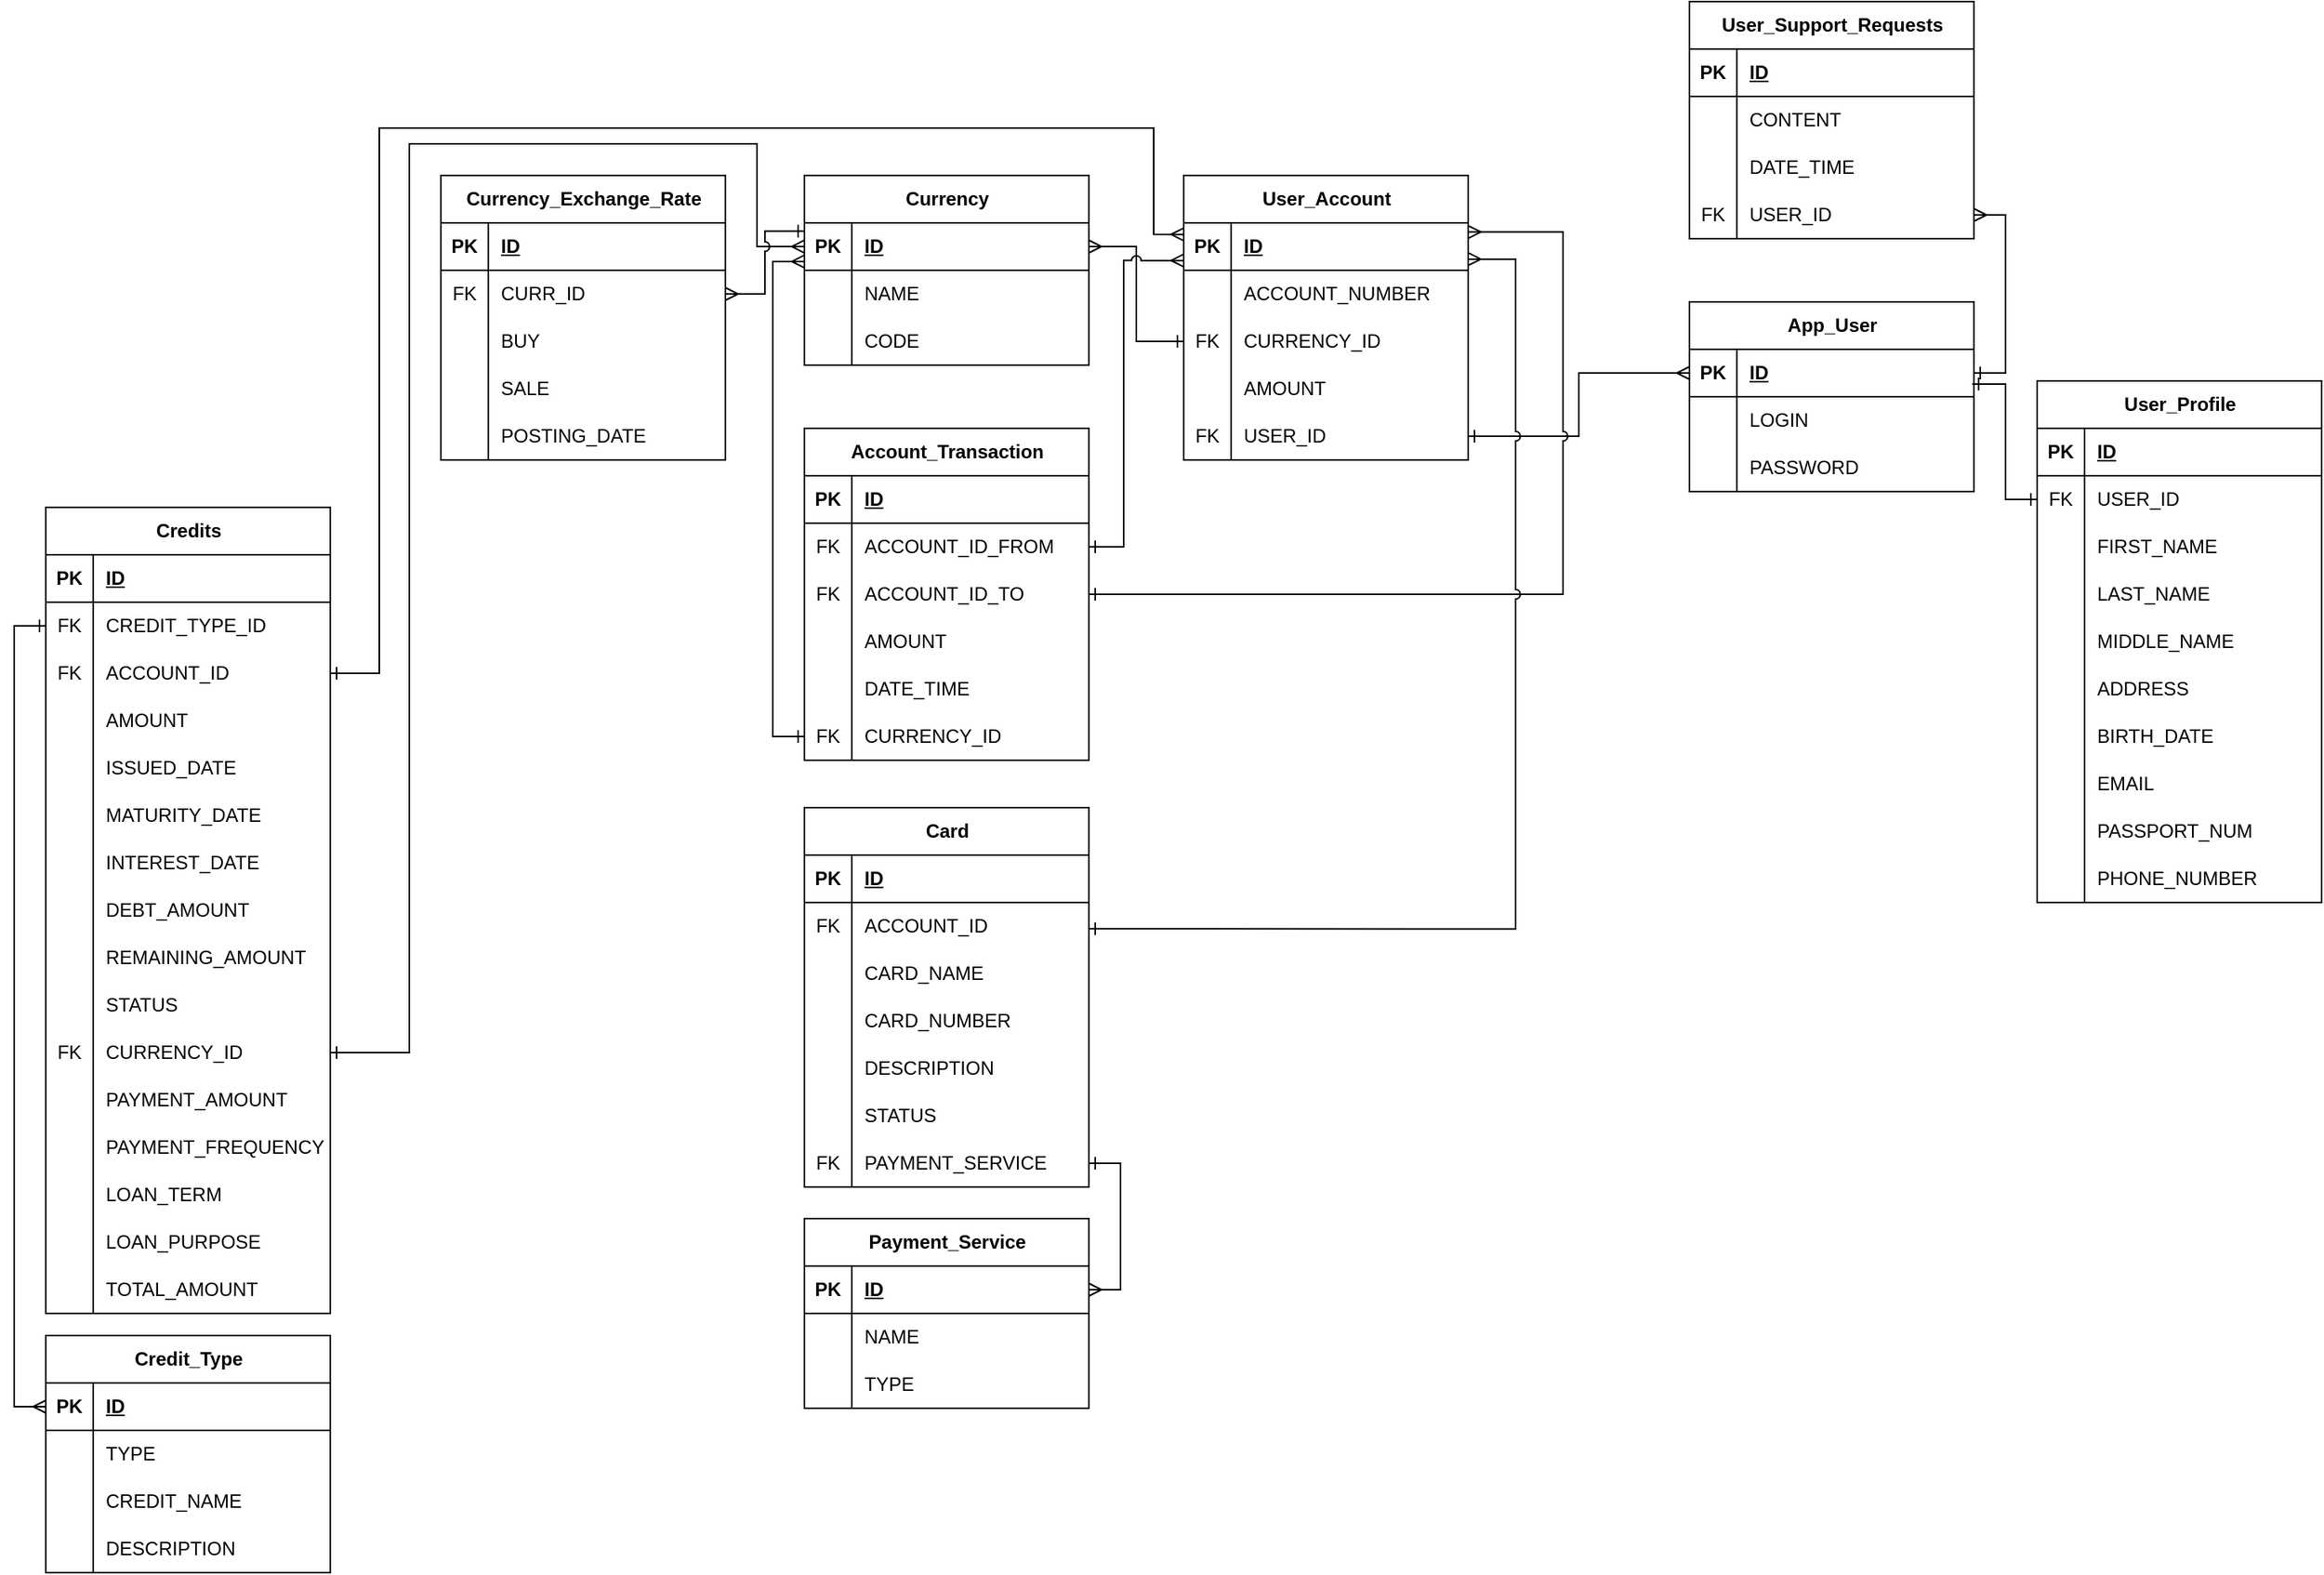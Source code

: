 <mxfile version="26.0.2">
  <diagram name="Strona-1" id="JRtkmT9gTmywYc5zX4x3">
    <mxGraphModel dx="2035" dy="1078" grid="1" gridSize="10" guides="1" tooltips="1" connect="1" arrows="1" fold="1" page="1" pageScale="1" pageWidth="827" pageHeight="1169" math="0" shadow="0">
      <root>
        <mxCell id="0" />
        <mxCell id="1" parent="0" />
        <mxCell id="XzdCLvSFGV3D_6QqC-bT-1" value="Currency" style="shape=table;startSize=30;container=1;collapsible=1;childLayout=tableLayout;fixedRows=1;rowLines=0;fontStyle=1;align=center;resizeLast=1;html=1;" vertex="1" parent="1">
          <mxGeometry x="560" y="1020" width="180" height="120.0" as="geometry" />
        </mxCell>
        <mxCell id="XzdCLvSFGV3D_6QqC-bT-2" value="" style="shape=tableRow;horizontal=0;startSize=0;swimlaneHead=0;swimlaneBody=0;fillColor=none;collapsible=0;dropTarget=0;points=[[0,0.5],[1,0.5]];portConstraint=eastwest;top=0;left=0;right=0;bottom=1;" vertex="1" parent="XzdCLvSFGV3D_6QqC-bT-1">
          <mxGeometry y="30" width="180" height="30" as="geometry" />
        </mxCell>
        <mxCell id="XzdCLvSFGV3D_6QqC-bT-3" value="PK" style="shape=partialRectangle;connectable=0;fillColor=none;top=0;left=0;bottom=0;right=0;fontStyle=1;overflow=hidden;whiteSpace=wrap;html=1;" vertex="1" parent="XzdCLvSFGV3D_6QqC-bT-2">
          <mxGeometry width="30" height="30" as="geometry">
            <mxRectangle width="30" height="30" as="alternateBounds" />
          </mxGeometry>
        </mxCell>
        <mxCell id="XzdCLvSFGV3D_6QqC-bT-4" value="ID" style="shape=partialRectangle;connectable=0;fillColor=none;top=0;left=0;bottom=0;right=0;align=left;spacingLeft=6;fontStyle=5;overflow=hidden;whiteSpace=wrap;html=1;" vertex="1" parent="XzdCLvSFGV3D_6QqC-bT-2">
          <mxGeometry x="30" width="150" height="30" as="geometry">
            <mxRectangle width="150" height="30" as="alternateBounds" />
          </mxGeometry>
        </mxCell>
        <mxCell id="XzdCLvSFGV3D_6QqC-bT-5" value="" style="shape=tableRow;horizontal=0;startSize=0;swimlaneHead=0;swimlaneBody=0;fillColor=none;collapsible=0;dropTarget=0;points=[[0,0.5],[1,0.5]];portConstraint=eastwest;top=0;left=0;right=0;bottom=0;" vertex="1" parent="XzdCLvSFGV3D_6QqC-bT-1">
          <mxGeometry y="60" width="180" height="30" as="geometry" />
        </mxCell>
        <mxCell id="XzdCLvSFGV3D_6QqC-bT-6" value="" style="shape=partialRectangle;connectable=0;fillColor=none;top=0;left=0;bottom=0;right=0;editable=1;overflow=hidden;whiteSpace=wrap;html=1;" vertex="1" parent="XzdCLvSFGV3D_6QqC-bT-5">
          <mxGeometry width="30" height="30" as="geometry">
            <mxRectangle width="30" height="30" as="alternateBounds" />
          </mxGeometry>
        </mxCell>
        <mxCell id="XzdCLvSFGV3D_6QqC-bT-7" value="NAME" style="shape=partialRectangle;connectable=0;fillColor=none;top=0;left=0;bottom=0;right=0;align=left;spacingLeft=6;overflow=hidden;whiteSpace=wrap;html=1;" vertex="1" parent="XzdCLvSFGV3D_6QqC-bT-5">
          <mxGeometry x="30" width="150" height="30" as="geometry">
            <mxRectangle width="150" height="30" as="alternateBounds" />
          </mxGeometry>
        </mxCell>
        <mxCell id="XzdCLvSFGV3D_6QqC-bT-8" value="" style="shape=tableRow;horizontal=0;startSize=0;swimlaneHead=0;swimlaneBody=0;fillColor=none;collapsible=0;dropTarget=0;points=[[0,0.5],[1,0.5]];portConstraint=eastwest;top=0;left=0;right=0;bottom=0;" vertex="1" parent="XzdCLvSFGV3D_6QqC-bT-1">
          <mxGeometry y="90" width="180" height="30" as="geometry" />
        </mxCell>
        <mxCell id="XzdCLvSFGV3D_6QqC-bT-9" value="" style="shape=partialRectangle;connectable=0;fillColor=none;top=0;left=0;bottom=0;right=0;editable=1;overflow=hidden;whiteSpace=wrap;html=1;" vertex="1" parent="XzdCLvSFGV3D_6QqC-bT-8">
          <mxGeometry width="30" height="30" as="geometry">
            <mxRectangle width="30" height="30" as="alternateBounds" />
          </mxGeometry>
        </mxCell>
        <mxCell id="XzdCLvSFGV3D_6QqC-bT-10" value="CODE" style="shape=partialRectangle;connectable=0;fillColor=none;top=0;left=0;bottom=0;right=0;align=left;spacingLeft=6;overflow=hidden;whiteSpace=wrap;html=1;" vertex="1" parent="XzdCLvSFGV3D_6QqC-bT-8">
          <mxGeometry x="30" width="150" height="30" as="geometry">
            <mxRectangle width="150" height="30" as="alternateBounds" />
          </mxGeometry>
        </mxCell>
        <mxCell id="XzdCLvSFGV3D_6QqC-bT-14" value="App_User" style="shape=table;startSize=30;container=1;collapsible=1;childLayout=tableLayout;fixedRows=1;rowLines=0;fontStyle=1;align=center;resizeLast=1;html=1;" vertex="1" parent="1">
          <mxGeometry x="1120" y="1100" width="180" height="120.0" as="geometry" />
        </mxCell>
        <mxCell id="XzdCLvSFGV3D_6QqC-bT-15" value="" style="shape=tableRow;horizontal=0;startSize=0;swimlaneHead=0;swimlaneBody=0;fillColor=none;collapsible=0;dropTarget=0;points=[[0,0.5],[1,0.5]];portConstraint=eastwest;top=0;left=0;right=0;bottom=1;" vertex="1" parent="XzdCLvSFGV3D_6QqC-bT-14">
          <mxGeometry y="30" width="180" height="30" as="geometry" />
        </mxCell>
        <mxCell id="XzdCLvSFGV3D_6QqC-bT-16" value="PK" style="shape=partialRectangle;connectable=0;fillColor=none;top=0;left=0;bottom=0;right=0;fontStyle=1;overflow=hidden;whiteSpace=wrap;html=1;" vertex="1" parent="XzdCLvSFGV3D_6QqC-bT-15">
          <mxGeometry width="30" height="30" as="geometry">
            <mxRectangle width="30" height="30" as="alternateBounds" />
          </mxGeometry>
        </mxCell>
        <mxCell id="XzdCLvSFGV3D_6QqC-bT-17" value="ID" style="shape=partialRectangle;connectable=0;fillColor=none;top=0;left=0;bottom=0;right=0;align=left;spacingLeft=6;fontStyle=5;overflow=hidden;whiteSpace=wrap;html=1;" vertex="1" parent="XzdCLvSFGV3D_6QqC-bT-15">
          <mxGeometry x="30" width="150" height="30" as="geometry">
            <mxRectangle width="150" height="30" as="alternateBounds" />
          </mxGeometry>
        </mxCell>
        <mxCell id="XzdCLvSFGV3D_6QqC-bT-18" value="" style="shape=tableRow;horizontal=0;startSize=0;swimlaneHead=0;swimlaneBody=0;fillColor=none;collapsible=0;dropTarget=0;points=[[0,0.5],[1,0.5]];portConstraint=eastwest;top=0;left=0;right=0;bottom=0;" vertex="1" parent="XzdCLvSFGV3D_6QqC-bT-14">
          <mxGeometry y="60" width="180" height="30" as="geometry" />
        </mxCell>
        <mxCell id="XzdCLvSFGV3D_6QqC-bT-19" value="" style="shape=partialRectangle;connectable=0;fillColor=none;top=0;left=0;bottom=0;right=0;editable=1;overflow=hidden;whiteSpace=wrap;html=1;" vertex="1" parent="XzdCLvSFGV3D_6QqC-bT-18">
          <mxGeometry width="30" height="30" as="geometry">
            <mxRectangle width="30" height="30" as="alternateBounds" />
          </mxGeometry>
        </mxCell>
        <mxCell id="XzdCLvSFGV3D_6QqC-bT-20" value="LOGIN" style="shape=partialRectangle;connectable=0;fillColor=none;top=0;left=0;bottom=0;right=0;align=left;spacingLeft=6;overflow=hidden;whiteSpace=wrap;html=1;" vertex="1" parent="XzdCLvSFGV3D_6QqC-bT-18">
          <mxGeometry x="30" width="150" height="30" as="geometry">
            <mxRectangle width="150" height="30" as="alternateBounds" />
          </mxGeometry>
        </mxCell>
        <mxCell id="XzdCLvSFGV3D_6QqC-bT-21" value="" style="shape=tableRow;horizontal=0;startSize=0;swimlaneHead=0;swimlaneBody=0;fillColor=none;collapsible=0;dropTarget=0;points=[[0,0.5],[1,0.5]];portConstraint=eastwest;top=0;left=0;right=0;bottom=0;" vertex="1" parent="XzdCLvSFGV3D_6QqC-bT-14">
          <mxGeometry y="90" width="180" height="30" as="geometry" />
        </mxCell>
        <mxCell id="XzdCLvSFGV3D_6QqC-bT-22" value="" style="shape=partialRectangle;connectable=0;fillColor=none;top=0;left=0;bottom=0;right=0;editable=1;overflow=hidden;whiteSpace=wrap;html=1;" vertex="1" parent="XzdCLvSFGV3D_6QqC-bT-21">
          <mxGeometry width="30" height="30" as="geometry">
            <mxRectangle width="30" height="30" as="alternateBounds" />
          </mxGeometry>
        </mxCell>
        <mxCell id="XzdCLvSFGV3D_6QqC-bT-23" value="PASSWORD" style="shape=partialRectangle;connectable=0;fillColor=none;top=0;left=0;bottom=0;right=0;align=left;spacingLeft=6;overflow=hidden;whiteSpace=wrap;html=1;" vertex="1" parent="XzdCLvSFGV3D_6QqC-bT-21">
          <mxGeometry x="30" width="150" height="30" as="geometry">
            <mxRectangle width="150" height="30" as="alternateBounds" />
          </mxGeometry>
        </mxCell>
        <mxCell id="XzdCLvSFGV3D_6QqC-bT-30" value="User_Profile" style="shape=table;startSize=30;container=1;collapsible=1;childLayout=tableLayout;fixedRows=1;rowLines=0;fontStyle=1;align=center;resizeLast=1;html=1;" vertex="1" parent="1">
          <mxGeometry x="1340" y="1150" width="180" height="330.0" as="geometry" />
        </mxCell>
        <mxCell id="XzdCLvSFGV3D_6QqC-bT-31" value="" style="shape=tableRow;horizontal=0;startSize=0;swimlaneHead=0;swimlaneBody=0;fillColor=none;collapsible=0;dropTarget=0;points=[[0,0.5],[1,0.5]];portConstraint=eastwest;top=0;left=0;right=0;bottom=1;" vertex="1" parent="XzdCLvSFGV3D_6QqC-bT-30">
          <mxGeometry y="30" width="180" height="30" as="geometry" />
        </mxCell>
        <mxCell id="XzdCLvSFGV3D_6QqC-bT-32" value="PK" style="shape=partialRectangle;connectable=0;fillColor=none;top=0;left=0;bottom=0;right=0;fontStyle=1;overflow=hidden;whiteSpace=wrap;html=1;" vertex="1" parent="XzdCLvSFGV3D_6QqC-bT-31">
          <mxGeometry width="30" height="30" as="geometry">
            <mxRectangle width="30" height="30" as="alternateBounds" />
          </mxGeometry>
        </mxCell>
        <mxCell id="XzdCLvSFGV3D_6QqC-bT-33" value="ID" style="shape=partialRectangle;connectable=0;fillColor=none;top=0;left=0;bottom=0;right=0;align=left;spacingLeft=6;fontStyle=5;overflow=hidden;whiteSpace=wrap;html=1;" vertex="1" parent="XzdCLvSFGV3D_6QqC-bT-31">
          <mxGeometry x="30" width="150" height="30" as="geometry">
            <mxRectangle width="150" height="30" as="alternateBounds" />
          </mxGeometry>
        </mxCell>
        <mxCell id="XzdCLvSFGV3D_6QqC-bT-34" value="" style="shape=tableRow;horizontal=0;startSize=0;swimlaneHead=0;swimlaneBody=0;fillColor=none;collapsible=0;dropTarget=0;points=[[0,0.5],[1,0.5]];portConstraint=eastwest;top=0;left=0;right=0;bottom=0;" vertex="1" parent="XzdCLvSFGV3D_6QqC-bT-30">
          <mxGeometry y="60" width="180" height="30" as="geometry" />
        </mxCell>
        <mxCell id="XzdCLvSFGV3D_6QqC-bT-35" value="FK" style="shape=partialRectangle;connectable=0;fillColor=none;top=0;left=0;bottom=0;right=0;editable=1;overflow=hidden;whiteSpace=wrap;html=1;" vertex="1" parent="XzdCLvSFGV3D_6QqC-bT-34">
          <mxGeometry width="30" height="30" as="geometry">
            <mxRectangle width="30" height="30" as="alternateBounds" />
          </mxGeometry>
        </mxCell>
        <mxCell id="XzdCLvSFGV3D_6QqC-bT-36" value="USER_ID" style="shape=partialRectangle;connectable=0;fillColor=none;top=0;left=0;bottom=0;right=0;align=left;spacingLeft=6;overflow=hidden;whiteSpace=wrap;html=1;" vertex="1" parent="XzdCLvSFGV3D_6QqC-bT-34">
          <mxGeometry x="30" width="150" height="30" as="geometry">
            <mxRectangle width="150" height="30" as="alternateBounds" />
          </mxGeometry>
        </mxCell>
        <mxCell id="XzdCLvSFGV3D_6QqC-bT-37" value="" style="shape=tableRow;horizontal=0;startSize=0;swimlaneHead=0;swimlaneBody=0;fillColor=none;collapsible=0;dropTarget=0;points=[[0,0.5],[1,0.5]];portConstraint=eastwest;top=0;left=0;right=0;bottom=0;" vertex="1" parent="XzdCLvSFGV3D_6QqC-bT-30">
          <mxGeometry y="90" width="180" height="30" as="geometry" />
        </mxCell>
        <mxCell id="XzdCLvSFGV3D_6QqC-bT-38" value="" style="shape=partialRectangle;connectable=0;fillColor=none;top=0;left=0;bottom=0;right=0;editable=1;overflow=hidden;whiteSpace=wrap;html=1;" vertex="1" parent="XzdCLvSFGV3D_6QqC-bT-37">
          <mxGeometry width="30" height="30" as="geometry">
            <mxRectangle width="30" height="30" as="alternateBounds" />
          </mxGeometry>
        </mxCell>
        <mxCell id="XzdCLvSFGV3D_6QqC-bT-39" value="FIRST_NAME" style="shape=partialRectangle;connectable=0;fillColor=none;top=0;left=0;bottom=0;right=0;align=left;spacingLeft=6;overflow=hidden;whiteSpace=wrap;html=1;" vertex="1" parent="XzdCLvSFGV3D_6QqC-bT-37">
          <mxGeometry x="30" width="150" height="30" as="geometry">
            <mxRectangle width="150" height="30" as="alternateBounds" />
          </mxGeometry>
        </mxCell>
        <mxCell id="XzdCLvSFGV3D_6QqC-bT-40" value="" style="shape=tableRow;horizontal=0;startSize=0;swimlaneHead=0;swimlaneBody=0;fillColor=none;collapsible=0;dropTarget=0;points=[[0,0.5],[1,0.5]];portConstraint=eastwest;top=0;left=0;right=0;bottom=0;" vertex="1" parent="XzdCLvSFGV3D_6QqC-bT-30">
          <mxGeometry y="120" width="180" height="30" as="geometry" />
        </mxCell>
        <mxCell id="XzdCLvSFGV3D_6QqC-bT-41" value="" style="shape=partialRectangle;connectable=0;fillColor=none;top=0;left=0;bottom=0;right=0;editable=1;overflow=hidden;whiteSpace=wrap;html=1;" vertex="1" parent="XzdCLvSFGV3D_6QqC-bT-40">
          <mxGeometry width="30" height="30" as="geometry">
            <mxRectangle width="30" height="30" as="alternateBounds" />
          </mxGeometry>
        </mxCell>
        <mxCell id="XzdCLvSFGV3D_6QqC-bT-42" value="LAST_NAME" style="shape=partialRectangle;connectable=0;fillColor=none;top=0;left=0;bottom=0;right=0;align=left;spacingLeft=6;overflow=hidden;whiteSpace=wrap;html=1;" vertex="1" parent="XzdCLvSFGV3D_6QqC-bT-40">
          <mxGeometry x="30" width="150" height="30" as="geometry">
            <mxRectangle width="150" height="30" as="alternateBounds" />
          </mxGeometry>
        </mxCell>
        <mxCell id="XzdCLvSFGV3D_6QqC-bT-43" value="" style="shape=tableRow;horizontal=0;startSize=0;swimlaneHead=0;swimlaneBody=0;fillColor=none;collapsible=0;dropTarget=0;points=[[0,0.5],[1,0.5]];portConstraint=eastwest;top=0;left=0;right=0;bottom=0;" vertex="1" parent="XzdCLvSFGV3D_6QqC-bT-30">
          <mxGeometry y="150" width="180" height="30" as="geometry" />
        </mxCell>
        <mxCell id="XzdCLvSFGV3D_6QqC-bT-44" value="" style="shape=partialRectangle;connectable=0;fillColor=none;top=0;left=0;bottom=0;right=0;editable=1;overflow=hidden;whiteSpace=wrap;html=1;" vertex="1" parent="XzdCLvSFGV3D_6QqC-bT-43">
          <mxGeometry width="30" height="30" as="geometry">
            <mxRectangle width="30" height="30" as="alternateBounds" />
          </mxGeometry>
        </mxCell>
        <mxCell id="XzdCLvSFGV3D_6QqC-bT-45" value="MIDDLE_NAME" style="shape=partialRectangle;connectable=0;fillColor=none;top=0;left=0;bottom=0;right=0;align=left;spacingLeft=6;overflow=hidden;whiteSpace=wrap;html=1;" vertex="1" parent="XzdCLvSFGV3D_6QqC-bT-43">
          <mxGeometry x="30" width="150" height="30" as="geometry">
            <mxRectangle width="150" height="30" as="alternateBounds" />
          </mxGeometry>
        </mxCell>
        <mxCell id="XzdCLvSFGV3D_6QqC-bT-62" value="" style="shape=tableRow;horizontal=0;startSize=0;swimlaneHead=0;swimlaneBody=0;fillColor=none;collapsible=0;dropTarget=0;points=[[0,0.5],[1,0.5]];portConstraint=eastwest;top=0;left=0;right=0;bottom=0;" vertex="1" parent="XzdCLvSFGV3D_6QqC-bT-30">
          <mxGeometry y="180" width="180" height="30" as="geometry" />
        </mxCell>
        <mxCell id="XzdCLvSFGV3D_6QqC-bT-63" value="" style="shape=partialRectangle;connectable=0;fillColor=none;top=0;left=0;bottom=0;right=0;editable=1;overflow=hidden;whiteSpace=wrap;html=1;" vertex="1" parent="XzdCLvSFGV3D_6QqC-bT-62">
          <mxGeometry width="30" height="30" as="geometry">
            <mxRectangle width="30" height="30" as="alternateBounds" />
          </mxGeometry>
        </mxCell>
        <mxCell id="XzdCLvSFGV3D_6QqC-bT-64" value="ADDRESS" style="shape=partialRectangle;connectable=0;fillColor=none;top=0;left=0;bottom=0;right=0;align=left;spacingLeft=6;overflow=hidden;whiteSpace=wrap;html=1;" vertex="1" parent="XzdCLvSFGV3D_6QqC-bT-62">
          <mxGeometry x="30" width="150" height="30" as="geometry">
            <mxRectangle width="150" height="30" as="alternateBounds" />
          </mxGeometry>
        </mxCell>
        <mxCell id="XzdCLvSFGV3D_6QqC-bT-65" value="" style="shape=tableRow;horizontal=0;startSize=0;swimlaneHead=0;swimlaneBody=0;fillColor=none;collapsible=0;dropTarget=0;points=[[0,0.5],[1,0.5]];portConstraint=eastwest;top=0;left=0;right=0;bottom=0;" vertex="1" parent="XzdCLvSFGV3D_6QqC-bT-30">
          <mxGeometry y="210" width="180" height="30" as="geometry" />
        </mxCell>
        <mxCell id="XzdCLvSFGV3D_6QqC-bT-66" value="" style="shape=partialRectangle;connectable=0;fillColor=none;top=0;left=0;bottom=0;right=0;editable=1;overflow=hidden;whiteSpace=wrap;html=1;" vertex="1" parent="XzdCLvSFGV3D_6QqC-bT-65">
          <mxGeometry width="30" height="30" as="geometry">
            <mxRectangle width="30" height="30" as="alternateBounds" />
          </mxGeometry>
        </mxCell>
        <mxCell id="XzdCLvSFGV3D_6QqC-bT-67" value="BIRTH_DATE" style="shape=partialRectangle;connectable=0;fillColor=none;top=0;left=0;bottom=0;right=0;align=left;spacingLeft=6;overflow=hidden;whiteSpace=wrap;html=1;" vertex="1" parent="XzdCLvSFGV3D_6QqC-bT-65">
          <mxGeometry x="30" width="150" height="30" as="geometry">
            <mxRectangle width="150" height="30" as="alternateBounds" />
          </mxGeometry>
        </mxCell>
        <mxCell id="XzdCLvSFGV3D_6QqC-bT-68" value="" style="shape=tableRow;horizontal=0;startSize=0;swimlaneHead=0;swimlaneBody=0;fillColor=none;collapsible=0;dropTarget=0;points=[[0,0.5],[1,0.5]];portConstraint=eastwest;top=0;left=0;right=0;bottom=0;" vertex="1" parent="XzdCLvSFGV3D_6QqC-bT-30">
          <mxGeometry y="240" width="180" height="30" as="geometry" />
        </mxCell>
        <mxCell id="XzdCLvSFGV3D_6QqC-bT-69" value="" style="shape=partialRectangle;connectable=0;fillColor=none;top=0;left=0;bottom=0;right=0;editable=1;overflow=hidden;whiteSpace=wrap;html=1;" vertex="1" parent="XzdCLvSFGV3D_6QqC-bT-68">
          <mxGeometry width="30" height="30" as="geometry">
            <mxRectangle width="30" height="30" as="alternateBounds" />
          </mxGeometry>
        </mxCell>
        <mxCell id="XzdCLvSFGV3D_6QqC-bT-70" value="EMAIL" style="shape=partialRectangle;connectable=0;fillColor=none;top=0;left=0;bottom=0;right=0;align=left;spacingLeft=6;overflow=hidden;whiteSpace=wrap;html=1;" vertex="1" parent="XzdCLvSFGV3D_6QqC-bT-68">
          <mxGeometry x="30" width="150" height="30" as="geometry">
            <mxRectangle width="150" height="30" as="alternateBounds" />
          </mxGeometry>
        </mxCell>
        <mxCell id="XzdCLvSFGV3D_6QqC-bT-71" value="" style="shape=tableRow;horizontal=0;startSize=0;swimlaneHead=0;swimlaneBody=0;fillColor=none;collapsible=0;dropTarget=0;points=[[0,0.5],[1,0.5]];portConstraint=eastwest;top=0;left=0;right=0;bottom=0;" vertex="1" parent="XzdCLvSFGV3D_6QqC-bT-30">
          <mxGeometry y="270" width="180" height="30" as="geometry" />
        </mxCell>
        <mxCell id="XzdCLvSFGV3D_6QqC-bT-72" value="" style="shape=partialRectangle;connectable=0;fillColor=none;top=0;left=0;bottom=0;right=0;editable=1;overflow=hidden;whiteSpace=wrap;html=1;" vertex="1" parent="XzdCLvSFGV3D_6QqC-bT-71">
          <mxGeometry width="30" height="30" as="geometry">
            <mxRectangle width="30" height="30" as="alternateBounds" />
          </mxGeometry>
        </mxCell>
        <mxCell id="XzdCLvSFGV3D_6QqC-bT-73" value="PASSPORT_NUM" style="shape=partialRectangle;connectable=0;fillColor=none;top=0;left=0;bottom=0;right=0;align=left;spacingLeft=6;overflow=hidden;whiteSpace=wrap;html=1;" vertex="1" parent="XzdCLvSFGV3D_6QqC-bT-71">
          <mxGeometry x="30" width="150" height="30" as="geometry">
            <mxRectangle width="150" height="30" as="alternateBounds" />
          </mxGeometry>
        </mxCell>
        <mxCell id="XzdCLvSFGV3D_6QqC-bT-77" value="" style="shape=tableRow;horizontal=0;startSize=0;swimlaneHead=0;swimlaneBody=0;fillColor=none;collapsible=0;dropTarget=0;points=[[0,0.5],[1,0.5]];portConstraint=eastwest;top=0;left=0;right=0;bottom=0;" vertex="1" parent="XzdCLvSFGV3D_6QqC-bT-30">
          <mxGeometry y="300" width="180" height="30" as="geometry" />
        </mxCell>
        <mxCell id="XzdCLvSFGV3D_6QqC-bT-78" value="" style="shape=partialRectangle;connectable=0;fillColor=none;top=0;left=0;bottom=0;right=0;editable=1;overflow=hidden;whiteSpace=wrap;html=1;" vertex="1" parent="XzdCLvSFGV3D_6QqC-bT-77">
          <mxGeometry width="30" height="30" as="geometry">
            <mxRectangle width="30" height="30" as="alternateBounds" />
          </mxGeometry>
        </mxCell>
        <mxCell id="XzdCLvSFGV3D_6QqC-bT-79" value="PHONE_NUMBER" style="shape=partialRectangle;connectable=0;fillColor=none;top=0;left=0;bottom=0;right=0;align=left;spacingLeft=6;overflow=hidden;whiteSpace=wrap;html=1;" vertex="1" parent="XzdCLvSFGV3D_6QqC-bT-77">
          <mxGeometry x="30" width="150" height="30" as="geometry">
            <mxRectangle width="150" height="30" as="alternateBounds" />
          </mxGeometry>
        </mxCell>
        <mxCell id="XzdCLvSFGV3D_6QqC-bT-80" value="User_Support_Requests" style="shape=table;startSize=30;container=1;collapsible=1;childLayout=tableLayout;fixedRows=1;rowLines=0;fontStyle=1;align=center;resizeLast=1;html=1;" vertex="1" parent="1">
          <mxGeometry x="1120" y="910" width="180" height="150.0" as="geometry" />
        </mxCell>
        <mxCell id="XzdCLvSFGV3D_6QqC-bT-81" value="" style="shape=tableRow;horizontal=0;startSize=0;swimlaneHead=0;swimlaneBody=0;fillColor=none;collapsible=0;dropTarget=0;points=[[0,0.5],[1,0.5]];portConstraint=eastwest;top=0;left=0;right=0;bottom=1;" vertex="1" parent="XzdCLvSFGV3D_6QqC-bT-80">
          <mxGeometry y="30" width="180" height="30" as="geometry" />
        </mxCell>
        <mxCell id="XzdCLvSFGV3D_6QqC-bT-82" value="PK" style="shape=partialRectangle;connectable=0;fillColor=none;top=0;left=0;bottom=0;right=0;fontStyle=1;overflow=hidden;whiteSpace=wrap;html=1;" vertex="1" parent="XzdCLvSFGV3D_6QqC-bT-81">
          <mxGeometry width="30" height="30" as="geometry">
            <mxRectangle width="30" height="30" as="alternateBounds" />
          </mxGeometry>
        </mxCell>
        <mxCell id="XzdCLvSFGV3D_6QqC-bT-83" value="ID" style="shape=partialRectangle;connectable=0;fillColor=none;top=0;left=0;bottom=0;right=0;align=left;spacingLeft=6;fontStyle=5;overflow=hidden;whiteSpace=wrap;html=1;" vertex="1" parent="XzdCLvSFGV3D_6QqC-bT-81">
          <mxGeometry x="30" width="150" height="30" as="geometry">
            <mxRectangle width="150" height="30" as="alternateBounds" />
          </mxGeometry>
        </mxCell>
        <mxCell id="XzdCLvSFGV3D_6QqC-bT-84" value="" style="shape=tableRow;horizontal=0;startSize=0;swimlaneHead=0;swimlaneBody=0;fillColor=none;collapsible=0;dropTarget=0;points=[[0,0.5],[1,0.5]];portConstraint=eastwest;top=0;left=0;right=0;bottom=0;" vertex="1" parent="XzdCLvSFGV3D_6QqC-bT-80">
          <mxGeometry y="60" width="180" height="30" as="geometry" />
        </mxCell>
        <mxCell id="XzdCLvSFGV3D_6QqC-bT-85" value="" style="shape=partialRectangle;connectable=0;fillColor=none;top=0;left=0;bottom=0;right=0;editable=1;overflow=hidden;whiteSpace=wrap;html=1;" vertex="1" parent="XzdCLvSFGV3D_6QqC-bT-84">
          <mxGeometry width="30" height="30" as="geometry">
            <mxRectangle width="30" height="30" as="alternateBounds" />
          </mxGeometry>
        </mxCell>
        <mxCell id="XzdCLvSFGV3D_6QqC-bT-86" value="CONTENT" style="shape=partialRectangle;connectable=0;fillColor=none;top=0;left=0;bottom=0;right=0;align=left;spacingLeft=6;overflow=hidden;whiteSpace=wrap;html=1;" vertex="1" parent="XzdCLvSFGV3D_6QqC-bT-84">
          <mxGeometry x="30" width="150" height="30" as="geometry">
            <mxRectangle width="150" height="30" as="alternateBounds" />
          </mxGeometry>
        </mxCell>
        <mxCell id="XzdCLvSFGV3D_6QqC-bT-87" value="" style="shape=tableRow;horizontal=0;startSize=0;swimlaneHead=0;swimlaneBody=0;fillColor=none;collapsible=0;dropTarget=0;points=[[0,0.5],[1,0.5]];portConstraint=eastwest;top=0;left=0;right=0;bottom=0;" vertex="1" parent="XzdCLvSFGV3D_6QqC-bT-80">
          <mxGeometry y="90" width="180" height="30" as="geometry" />
        </mxCell>
        <mxCell id="XzdCLvSFGV3D_6QqC-bT-88" value="" style="shape=partialRectangle;connectable=0;fillColor=none;top=0;left=0;bottom=0;right=0;editable=1;overflow=hidden;whiteSpace=wrap;html=1;" vertex="1" parent="XzdCLvSFGV3D_6QqC-bT-87">
          <mxGeometry width="30" height="30" as="geometry">
            <mxRectangle width="30" height="30" as="alternateBounds" />
          </mxGeometry>
        </mxCell>
        <mxCell id="XzdCLvSFGV3D_6QqC-bT-89" value="DATE_TIME" style="shape=partialRectangle;connectable=0;fillColor=none;top=0;left=0;bottom=0;right=0;align=left;spacingLeft=6;overflow=hidden;whiteSpace=wrap;html=1;" vertex="1" parent="XzdCLvSFGV3D_6QqC-bT-87">
          <mxGeometry x="30" width="150" height="30" as="geometry">
            <mxRectangle width="150" height="30" as="alternateBounds" />
          </mxGeometry>
        </mxCell>
        <mxCell id="XzdCLvSFGV3D_6QqC-bT-90" value="" style="shape=tableRow;horizontal=0;startSize=0;swimlaneHead=0;swimlaneBody=0;fillColor=none;collapsible=0;dropTarget=0;points=[[0,0.5],[1,0.5]];portConstraint=eastwest;top=0;left=0;right=0;bottom=0;" vertex="1" parent="XzdCLvSFGV3D_6QqC-bT-80">
          <mxGeometry y="120" width="180" height="30" as="geometry" />
        </mxCell>
        <mxCell id="XzdCLvSFGV3D_6QqC-bT-91" value="FK" style="shape=partialRectangle;connectable=0;fillColor=none;top=0;left=0;bottom=0;right=0;editable=1;overflow=hidden;whiteSpace=wrap;html=1;" vertex="1" parent="XzdCLvSFGV3D_6QqC-bT-90">
          <mxGeometry width="30" height="30" as="geometry">
            <mxRectangle width="30" height="30" as="alternateBounds" />
          </mxGeometry>
        </mxCell>
        <mxCell id="XzdCLvSFGV3D_6QqC-bT-92" value="USER_ID" style="shape=partialRectangle;connectable=0;fillColor=none;top=0;left=0;bottom=0;right=0;align=left;spacingLeft=6;overflow=hidden;whiteSpace=wrap;html=1;" vertex="1" parent="XzdCLvSFGV3D_6QqC-bT-90">
          <mxGeometry x="30" width="150" height="30" as="geometry">
            <mxRectangle width="150" height="30" as="alternateBounds" />
          </mxGeometry>
        </mxCell>
        <mxCell id="XzdCLvSFGV3D_6QqC-bT-96" value="Currency_Exchange_Rate" style="shape=table;startSize=30;container=1;collapsible=1;childLayout=tableLayout;fixedRows=1;rowLines=0;fontStyle=1;align=center;resizeLast=1;html=1;" vertex="1" parent="1">
          <mxGeometry x="330" y="1020" width="180" height="180.0" as="geometry" />
        </mxCell>
        <mxCell id="XzdCLvSFGV3D_6QqC-bT-97" value="" style="shape=tableRow;horizontal=0;startSize=0;swimlaneHead=0;swimlaneBody=0;fillColor=none;collapsible=0;dropTarget=0;points=[[0,0.5],[1,0.5]];portConstraint=eastwest;top=0;left=0;right=0;bottom=1;" vertex="1" parent="XzdCLvSFGV3D_6QqC-bT-96">
          <mxGeometry y="30" width="180" height="30" as="geometry" />
        </mxCell>
        <mxCell id="XzdCLvSFGV3D_6QqC-bT-98" value="PK" style="shape=partialRectangle;connectable=0;fillColor=none;top=0;left=0;bottom=0;right=0;fontStyle=1;overflow=hidden;whiteSpace=wrap;html=1;" vertex="1" parent="XzdCLvSFGV3D_6QqC-bT-97">
          <mxGeometry width="30" height="30" as="geometry">
            <mxRectangle width="30" height="30" as="alternateBounds" />
          </mxGeometry>
        </mxCell>
        <mxCell id="XzdCLvSFGV3D_6QqC-bT-99" value="ID" style="shape=partialRectangle;connectable=0;fillColor=none;top=0;left=0;bottom=0;right=0;align=left;spacingLeft=6;fontStyle=5;overflow=hidden;whiteSpace=wrap;html=1;" vertex="1" parent="XzdCLvSFGV3D_6QqC-bT-97">
          <mxGeometry x="30" width="150" height="30" as="geometry">
            <mxRectangle width="150" height="30" as="alternateBounds" />
          </mxGeometry>
        </mxCell>
        <mxCell id="XzdCLvSFGV3D_6QqC-bT-100" value="" style="shape=tableRow;horizontal=0;startSize=0;swimlaneHead=0;swimlaneBody=0;fillColor=none;collapsible=0;dropTarget=0;points=[[0,0.5],[1,0.5]];portConstraint=eastwest;top=0;left=0;right=0;bottom=0;" vertex="1" parent="XzdCLvSFGV3D_6QqC-bT-96">
          <mxGeometry y="60" width="180" height="30" as="geometry" />
        </mxCell>
        <mxCell id="XzdCLvSFGV3D_6QqC-bT-101" value="FK" style="shape=partialRectangle;connectable=0;fillColor=none;top=0;left=0;bottom=0;right=0;editable=1;overflow=hidden;whiteSpace=wrap;html=1;" vertex="1" parent="XzdCLvSFGV3D_6QqC-bT-100">
          <mxGeometry width="30" height="30" as="geometry">
            <mxRectangle width="30" height="30" as="alternateBounds" />
          </mxGeometry>
        </mxCell>
        <mxCell id="XzdCLvSFGV3D_6QqC-bT-102" value="CURR_ID" style="shape=partialRectangle;connectable=0;fillColor=none;top=0;left=0;bottom=0;right=0;align=left;spacingLeft=6;overflow=hidden;whiteSpace=wrap;html=1;" vertex="1" parent="XzdCLvSFGV3D_6QqC-bT-100">
          <mxGeometry x="30" width="150" height="30" as="geometry">
            <mxRectangle width="150" height="30" as="alternateBounds" />
          </mxGeometry>
        </mxCell>
        <mxCell id="XzdCLvSFGV3D_6QqC-bT-103" value="" style="shape=tableRow;horizontal=0;startSize=0;swimlaneHead=0;swimlaneBody=0;fillColor=none;collapsible=0;dropTarget=0;points=[[0,0.5],[1,0.5]];portConstraint=eastwest;top=0;left=0;right=0;bottom=0;" vertex="1" parent="XzdCLvSFGV3D_6QqC-bT-96">
          <mxGeometry y="90" width="180" height="30" as="geometry" />
        </mxCell>
        <mxCell id="XzdCLvSFGV3D_6QqC-bT-104" value="" style="shape=partialRectangle;connectable=0;fillColor=none;top=0;left=0;bottom=0;right=0;editable=1;overflow=hidden;whiteSpace=wrap;html=1;" vertex="1" parent="XzdCLvSFGV3D_6QqC-bT-103">
          <mxGeometry width="30" height="30" as="geometry">
            <mxRectangle width="30" height="30" as="alternateBounds" />
          </mxGeometry>
        </mxCell>
        <mxCell id="XzdCLvSFGV3D_6QqC-bT-105" value="BUY" style="shape=partialRectangle;connectable=0;fillColor=none;top=0;left=0;bottom=0;right=0;align=left;spacingLeft=6;overflow=hidden;whiteSpace=wrap;html=1;" vertex="1" parent="XzdCLvSFGV3D_6QqC-bT-103">
          <mxGeometry x="30" width="150" height="30" as="geometry">
            <mxRectangle width="150" height="30" as="alternateBounds" />
          </mxGeometry>
        </mxCell>
        <mxCell id="XzdCLvSFGV3D_6QqC-bT-106" value="" style="shape=tableRow;horizontal=0;startSize=0;swimlaneHead=0;swimlaneBody=0;fillColor=none;collapsible=0;dropTarget=0;points=[[0,0.5],[1,0.5]];portConstraint=eastwest;top=0;left=0;right=0;bottom=0;" vertex="1" parent="XzdCLvSFGV3D_6QqC-bT-96">
          <mxGeometry y="120" width="180" height="30" as="geometry" />
        </mxCell>
        <mxCell id="XzdCLvSFGV3D_6QqC-bT-107" value="" style="shape=partialRectangle;connectable=0;fillColor=none;top=0;left=0;bottom=0;right=0;editable=1;overflow=hidden;whiteSpace=wrap;html=1;" vertex="1" parent="XzdCLvSFGV3D_6QqC-bT-106">
          <mxGeometry width="30" height="30" as="geometry">
            <mxRectangle width="30" height="30" as="alternateBounds" />
          </mxGeometry>
        </mxCell>
        <mxCell id="XzdCLvSFGV3D_6QqC-bT-108" value="SALE" style="shape=partialRectangle;connectable=0;fillColor=none;top=0;left=0;bottom=0;right=0;align=left;spacingLeft=6;overflow=hidden;whiteSpace=wrap;html=1;" vertex="1" parent="XzdCLvSFGV3D_6QqC-bT-106">
          <mxGeometry x="30" width="150" height="30" as="geometry">
            <mxRectangle width="150" height="30" as="alternateBounds" />
          </mxGeometry>
        </mxCell>
        <mxCell id="XzdCLvSFGV3D_6QqC-bT-109" value="" style="shape=tableRow;horizontal=0;startSize=0;swimlaneHead=0;swimlaneBody=0;fillColor=none;collapsible=0;dropTarget=0;points=[[0,0.5],[1,0.5]];portConstraint=eastwest;top=0;left=0;right=0;bottom=0;" vertex="1" parent="XzdCLvSFGV3D_6QqC-bT-96">
          <mxGeometry y="150" width="180" height="30" as="geometry" />
        </mxCell>
        <mxCell id="XzdCLvSFGV3D_6QqC-bT-110" value="" style="shape=partialRectangle;connectable=0;fillColor=none;top=0;left=0;bottom=0;right=0;editable=1;overflow=hidden;whiteSpace=wrap;html=1;" vertex="1" parent="XzdCLvSFGV3D_6QqC-bT-109">
          <mxGeometry width="30" height="30" as="geometry">
            <mxRectangle width="30" height="30" as="alternateBounds" />
          </mxGeometry>
        </mxCell>
        <mxCell id="XzdCLvSFGV3D_6QqC-bT-111" value="POSTING_DATE" style="shape=partialRectangle;connectable=0;fillColor=none;top=0;left=0;bottom=0;right=0;align=left;spacingLeft=6;overflow=hidden;whiteSpace=wrap;html=1;" vertex="1" parent="XzdCLvSFGV3D_6QqC-bT-109">
          <mxGeometry x="30" width="150" height="30" as="geometry">
            <mxRectangle width="150" height="30" as="alternateBounds" />
          </mxGeometry>
        </mxCell>
        <mxCell id="XzdCLvSFGV3D_6QqC-bT-112" value="Account_Transaction" style="shape=table;startSize=30;container=1;collapsible=1;childLayout=tableLayout;fixedRows=1;rowLines=0;fontStyle=1;align=center;resizeLast=1;html=1;" vertex="1" parent="1">
          <mxGeometry x="560" y="1180" width="180" height="210.0" as="geometry" />
        </mxCell>
        <mxCell id="XzdCLvSFGV3D_6QqC-bT-113" value="" style="shape=tableRow;horizontal=0;startSize=0;swimlaneHead=0;swimlaneBody=0;fillColor=none;collapsible=0;dropTarget=0;points=[[0,0.5],[1,0.5]];portConstraint=eastwest;top=0;left=0;right=0;bottom=1;" vertex="1" parent="XzdCLvSFGV3D_6QqC-bT-112">
          <mxGeometry y="30" width="180" height="30" as="geometry" />
        </mxCell>
        <mxCell id="XzdCLvSFGV3D_6QqC-bT-114" value="PK" style="shape=partialRectangle;connectable=0;fillColor=none;top=0;left=0;bottom=0;right=0;fontStyle=1;overflow=hidden;whiteSpace=wrap;html=1;" vertex="1" parent="XzdCLvSFGV3D_6QqC-bT-113">
          <mxGeometry width="30" height="30" as="geometry">
            <mxRectangle width="30" height="30" as="alternateBounds" />
          </mxGeometry>
        </mxCell>
        <mxCell id="XzdCLvSFGV3D_6QqC-bT-115" value="ID" style="shape=partialRectangle;connectable=0;fillColor=none;top=0;left=0;bottom=0;right=0;align=left;spacingLeft=6;fontStyle=5;overflow=hidden;whiteSpace=wrap;html=1;" vertex="1" parent="XzdCLvSFGV3D_6QqC-bT-113">
          <mxGeometry x="30" width="150" height="30" as="geometry">
            <mxRectangle width="150" height="30" as="alternateBounds" />
          </mxGeometry>
        </mxCell>
        <mxCell id="XzdCLvSFGV3D_6QqC-bT-116" value="" style="shape=tableRow;horizontal=0;startSize=0;swimlaneHead=0;swimlaneBody=0;fillColor=none;collapsible=0;dropTarget=0;points=[[0,0.5],[1,0.5]];portConstraint=eastwest;top=0;left=0;right=0;bottom=0;" vertex="1" parent="XzdCLvSFGV3D_6QqC-bT-112">
          <mxGeometry y="60" width="180" height="30" as="geometry" />
        </mxCell>
        <mxCell id="XzdCLvSFGV3D_6QqC-bT-117" value="FK" style="shape=partialRectangle;connectable=0;fillColor=none;top=0;left=0;bottom=0;right=0;editable=1;overflow=hidden;whiteSpace=wrap;html=1;" vertex="1" parent="XzdCLvSFGV3D_6QqC-bT-116">
          <mxGeometry width="30" height="30" as="geometry">
            <mxRectangle width="30" height="30" as="alternateBounds" />
          </mxGeometry>
        </mxCell>
        <mxCell id="XzdCLvSFGV3D_6QqC-bT-118" value="ACCOUNT_ID_FROM" style="shape=partialRectangle;connectable=0;fillColor=none;top=0;left=0;bottom=0;right=0;align=left;spacingLeft=6;overflow=hidden;whiteSpace=wrap;html=1;" vertex="1" parent="XzdCLvSFGV3D_6QqC-bT-116">
          <mxGeometry x="30" width="150" height="30" as="geometry">
            <mxRectangle width="150" height="30" as="alternateBounds" />
          </mxGeometry>
        </mxCell>
        <mxCell id="XzdCLvSFGV3D_6QqC-bT-119" value="" style="shape=tableRow;horizontal=0;startSize=0;swimlaneHead=0;swimlaneBody=0;fillColor=none;collapsible=0;dropTarget=0;points=[[0,0.5],[1,0.5]];portConstraint=eastwest;top=0;left=0;right=0;bottom=0;" vertex="1" parent="XzdCLvSFGV3D_6QqC-bT-112">
          <mxGeometry y="90" width="180" height="30" as="geometry" />
        </mxCell>
        <mxCell id="XzdCLvSFGV3D_6QqC-bT-120" value="FK" style="shape=partialRectangle;connectable=0;fillColor=none;top=0;left=0;bottom=0;right=0;editable=1;overflow=hidden;whiteSpace=wrap;html=1;" vertex="1" parent="XzdCLvSFGV3D_6QqC-bT-119">
          <mxGeometry width="30" height="30" as="geometry">
            <mxRectangle width="30" height="30" as="alternateBounds" />
          </mxGeometry>
        </mxCell>
        <mxCell id="XzdCLvSFGV3D_6QqC-bT-121" value="ACCOUNT_ID_TO" style="shape=partialRectangle;connectable=0;fillColor=none;top=0;left=0;bottom=0;right=0;align=left;spacingLeft=6;overflow=hidden;whiteSpace=wrap;html=1;" vertex="1" parent="XzdCLvSFGV3D_6QqC-bT-119">
          <mxGeometry x="30" width="150" height="30" as="geometry">
            <mxRectangle width="150" height="30" as="alternateBounds" />
          </mxGeometry>
        </mxCell>
        <mxCell id="XzdCLvSFGV3D_6QqC-bT-122" value="" style="shape=tableRow;horizontal=0;startSize=0;swimlaneHead=0;swimlaneBody=0;fillColor=none;collapsible=0;dropTarget=0;points=[[0,0.5],[1,0.5]];portConstraint=eastwest;top=0;left=0;right=0;bottom=0;" vertex="1" parent="XzdCLvSFGV3D_6QqC-bT-112">
          <mxGeometry y="120" width="180" height="30" as="geometry" />
        </mxCell>
        <mxCell id="XzdCLvSFGV3D_6QqC-bT-123" value="" style="shape=partialRectangle;connectable=0;fillColor=none;top=0;left=0;bottom=0;right=0;editable=1;overflow=hidden;whiteSpace=wrap;html=1;" vertex="1" parent="XzdCLvSFGV3D_6QqC-bT-122">
          <mxGeometry width="30" height="30" as="geometry">
            <mxRectangle width="30" height="30" as="alternateBounds" />
          </mxGeometry>
        </mxCell>
        <mxCell id="XzdCLvSFGV3D_6QqC-bT-124" value="AMOUNT" style="shape=partialRectangle;connectable=0;fillColor=none;top=0;left=0;bottom=0;right=0;align=left;spacingLeft=6;overflow=hidden;whiteSpace=wrap;html=1;" vertex="1" parent="XzdCLvSFGV3D_6QqC-bT-122">
          <mxGeometry x="30" width="150" height="30" as="geometry">
            <mxRectangle width="150" height="30" as="alternateBounds" />
          </mxGeometry>
        </mxCell>
        <mxCell id="XzdCLvSFGV3D_6QqC-bT-125" value="" style="shape=tableRow;horizontal=0;startSize=0;swimlaneHead=0;swimlaneBody=0;fillColor=none;collapsible=0;dropTarget=0;points=[[0,0.5],[1,0.5]];portConstraint=eastwest;top=0;left=0;right=0;bottom=0;" vertex="1" parent="XzdCLvSFGV3D_6QqC-bT-112">
          <mxGeometry y="150" width="180" height="30" as="geometry" />
        </mxCell>
        <mxCell id="XzdCLvSFGV3D_6QqC-bT-126" value="" style="shape=partialRectangle;connectable=0;fillColor=none;top=0;left=0;bottom=0;right=0;editable=1;overflow=hidden;whiteSpace=wrap;html=1;" vertex="1" parent="XzdCLvSFGV3D_6QqC-bT-125">
          <mxGeometry width="30" height="30" as="geometry">
            <mxRectangle width="30" height="30" as="alternateBounds" />
          </mxGeometry>
        </mxCell>
        <mxCell id="XzdCLvSFGV3D_6QqC-bT-127" value="DATE_TIME" style="shape=partialRectangle;connectable=0;fillColor=none;top=0;left=0;bottom=0;right=0;align=left;spacingLeft=6;overflow=hidden;whiteSpace=wrap;html=1;" vertex="1" parent="XzdCLvSFGV3D_6QqC-bT-125">
          <mxGeometry x="30" width="150" height="30" as="geometry">
            <mxRectangle width="150" height="30" as="alternateBounds" />
          </mxGeometry>
        </mxCell>
        <mxCell id="XzdCLvSFGV3D_6QqC-bT-128" value="" style="shape=tableRow;horizontal=0;startSize=0;swimlaneHead=0;swimlaneBody=0;fillColor=none;collapsible=0;dropTarget=0;points=[[0,0.5],[1,0.5]];portConstraint=eastwest;top=0;left=0;right=0;bottom=0;" vertex="1" parent="XzdCLvSFGV3D_6QqC-bT-112">
          <mxGeometry y="180" width="180" height="30" as="geometry" />
        </mxCell>
        <mxCell id="XzdCLvSFGV3D_6QqC-bT-129" value="FK" style="shape=partialRectangle;connectable=0;fillColor=none;top=0;left=0;bottom=0;right=0;editable=1;overflow=hidden;whiteSpace=wrap;html=1;" vertex="1" parent="XzdCLvSFGV3D_6QqC-bT-128">
          <mxGeometry width="30" height="30" as="geometry">
            <mxRectangle width="30" height="30" as="alternateBounds" />
          </mxGeometry>
        </mxCell>
        <mxCell id="XzdCLvSFGV3D_6QqC-bT-130" value="CURRENCY_ID" style="shape=partialRectangle;connectable=0;fillColor=none;top=0;left=0;bottom=0;right=0;align=left;spacingLeft=6;overflow=hidden;whiteSpace=wrap;html=1;" vertex="1" parent="XzdCLvSFGV3D_6QqC-bT-128">
          <mxGeometry x="30" width="150" height="30" as="geometry">
            <mxRectangle width="150" height="30" as="alternateBounds" />
          </mxGeometry>
        </mxCell>
        <mxCell id="XzdCLvSFGV3D_6QqC-bT-131" value="Card" style="shape=table;startSize=30;container=1;collapsible=1;childLayout=tableLayout;fixedRows=1;rowLines=0;fontStyle=1;align=center;resizeLast=1;html=1;" vertex="1" parent="1">
          <mxGeometry x="560" y="1420" width="180" height="240.0" as="geometry" />
        </mxCell>
        <mxCell id="XzdCLvSFGV3D_6QqC-bT-132" value="" style="shape=tableRow;horizontal=0;startSize=0;swimlaneHead=0;swimlaneBody=0;fillColor=none;collapsible=0;dropTarget=0;points=[[0,0.5],[1,0.5]];portConstraint=eastwest;top=0;left=0;right=0;bottom=1;" vertex="1" parent="XzdCLvSFGV3D_6QqC-bT-131">
          <mxGeometry y="30" width="180" height="30" as="geometry" />
        </mxCell>
        <mxCell id="XzdCLvSFGV3D_6QqC-bT-133" value="PK" style="shape=partialRectangle;connectable=0;fillColor=none;top=0;left=0;bottom=0;right=0;fontStyle=1;overflow=hidden;whiteSpace=wrap;html=1;" vertex="1" parent="XzdCLvSFGV3D_6QqC-bT-132">
          <mxGeometry width="30" height="30" as="geometry">
            <mxRectangle width="30" height="30" as="alternateBounds" />
          </mxGeometry>
        </mxCell>
        <mxCell id="XzdCLvSFGV3D_6QqC-bT-134" value="ID" style="shape=partialRectangle;connectable=0;fillColor=none;top=0;left=0;bottom=0;right=0;align=left;spacingLeft=6;fontStyle=5;overflow=hidden;whiteSpace=wrap;html=1;" vertex="1" parent="XzdCLvSFGV3D_6QqC-bT-132">
          <mxGeometry x="30" width="150" height="30" as="geometry">
            <mxRectangle width="150" height="30" as="alternateBounds" />
          </mxGeometry>
        </mxCell>
        <mxCell id="XzdCLvSFGV3D_6QqC-bT-135" value="" style="shape=tableRow;horizontal=0;startSize=0;swimlaneHead=0;swimlaneBody=0;fillColor=none;collapsible=0;dropTarget=0;points=[[0,0.5],[1,0.5]];portConstraint=eastwest;top=0;left=0;right=0;bottom=0;" vertex="1" parent="XzdCLvSFGV3D_6QqC-bT-131">
          <mxGeometry y="60" width="180" height="30" as="geometry" />
        </mxCell>
        <mxCell id="XzdCLvSFGV3D_6QqC-bT-136" value="FK" style="shape=partialRectangle;connectable=0;fillColor=none;top=0;left=0;bottom=0;right=0;editable=1;overflow=hidden;whiteSpace=wrap;html=1;" vertex="1" parent="XzdCLvSFGV3D_6QqC-bT-135">
          <mxGeometry width="30" height="30" as="geometry">
            <mxRectangle width="30" height="30" as="alternateBounds" />
          </mxGeometry>
        </mxCell>
        <mxCell id="XzdCLvSFGV3D_6QqC-bT-137" value="ACCOUNT_ID" style="shape=partialRectangle;connectable=0;fillColor=none;top=0;left=0;bottom=0;right=0;align=left;spacingLeft=6;overflow=hidden;whiteSpace=wrap;html=1;" vertex="1" parent="XzdCLvSFGV3D_6QqC-bT-135">
          <mxGeometry x="30" width="150" height="30" as="geometry">
            <mxRectangle width="150" height="30" as="alternateBounds" />
          </mxGeometry>
        </mxCell>
        <mxCell id="XzdCLvSFGV3D_6QqC-bT-138" value="" style="shape=tableRow;horizontal=0;startSize=0;swimlaneHead=0;swimlaneBody=0;fillColor=none;collapsible=0;dropTarget=0;points=[[0,0.5],[1,0.5]];portConstraint=eastwest;top=0;left=0;right=0;bottom=0;" vertex="1" parent="XzdCLvSFGV3D_6QqC-bT-131">
          <mxGeometry y="90" width="180" height="30" as="geometry" />
        </mxCell>
        <mxCell id="XzdCLvSFGV3D_6QqC-bT-139" value="" style="shape=partialRectangle;connectable=0;fillColor=none;top=0;left=0;bottom=0;right=0;editable=1;overflow=hidden;whiteSpace=wrap;html=1;" vertex="1" parent="XzdCLvSFGV3D_6QqC-bT-138">
          <mxGeometry width="30" height="30" as="geometry">
            <mxRectangle width="30" height="30" as="alternateBounds" />
          </mxGeometry>
        </mxCell>
        <mxCell id="XzdCLvSFGV3D_6QqC-bT-140" value="CARD_NAME" style="shape=partialRectangle;connectable=0;fillColor=none;top=0;left=0;bottom=0;right=0;align=left;spacingLeft=6;overflow=hidden;whiteSpace=wrap;html=1;" vertex="1" parent="XzdCLvSFGV3D_6QqC-bT-138">
          <mxGeometry x="30" width="150" height="30" as="geometry">
            <mxRectangle width="150" height="30" as="alternateBounds" />
          </mxGeometry>
        </mxCell>
        <mxCell id="XzdCLvSFGV3D_6QqC-bT-141" value="" style="shape=tableRow;horizontal=0;startSize=0;swimlaneHead=0;swimlaneBody=0;fillColor=none;collapsible=0;dropTarget=0;points=[[0,0.5],[1,0.5]];portConstraint=eastwest;top=0;left=0;right=0;bottom=0;" vertex="1" parent="XzdCLvSFGV3D_6QqC-bT-131">
          <mxGeometry y="120" width="180" height="30" as="geometry" />
        </mxCell>
        <mxCell id="XzdCLvSFGV3D_6QqC-bT-142" value="" style="shape=partialRectangle;connectable=0;fillColor=none;top=0;left=0;bottom=0;right=0;editable=1;overflow=hidden;whiteSpace=wrap;html=1;" vertex="1" parent="XzdCLvSFGV3D_6QqC-bT-141">
          <mxGeometry width="30" height="30" as="geometry">
            <mxRectangle width="30" height="30" as="alternateBounds" />
          </mxGeometry>
        </mxCell>
        <mxCell id="XzdCLvSFGV3D_6QqC-bT-143" value="CARD_NUMBER" style="shape=partialRectangle;connectable=0;fillColor=none;top=0;left=0;bottom=0;right=0;align=left;spacingLeft=6;overflow=hidden;whiteSpace=wrap;html=1;" vertex="1" parent="XzdCLvSFGV3D_6QqC-bT-141">
          <mxGeometry x="30" width="150" height="30" as="geometry">
            <mxRectangle width="150" height="30" as="alternateBounds" />
          </mxGeometry>
        </mxCell>
        <mxCell id="XzdCLvSFGV3D_6QqC-bT-144" value="" style="shape=tableRow;horizontal=0;startSize=0;swimlaneHead=0;swimlaneBody=0;fillColor=none;collapsible=0;dropTarget=0;points=[[0,0.5],[1,0.5]];portConstraint=eastwest;top=0;left=0;right=0;bottom=0;" vertex="1" parent="XzdCLvSFGV3D_6QqC-bT-131">
          <mxGeometry y="150" width="180" height="30" as="geometry" />
        </mxCell>
        <mxCell id="XzdCLvSFGV3D_6QqC-bT-145" value="" style="shape=partialRectangle;connectable=0;fillColor=none;top=0;left=0;bottom=0;right=0;editable=1;overflow=hidden;whiteSpace=wrap;html=1;" vertex="1" parent="XzdCLvSFGV3D_6QqC-bT-144">
          <mxGeometry width="30" height="30" as="geometry">
            <mxRectangle width="30" height="30" as="alternateBounds" />
          </mxGeometry>
        </mxCell>
        <mxCell id="XzdCLvSFGV3D_6QqC-bT-146" value="DESCRIPTION" style="shape=partialRectangle;connectable=0;fillColor=none;top=0;left=0;bottom=0;right=0;align=left;spacingLeft=6;overflow=hidden;whiteSpace=wrap;html=1;" vertex="1" parent="XzdCLvSFGV3D_6QqC-bT-144">
          <mxGeometry x="30" width="150" height="30" as="geometry">
            <mxRectangle width="150" height="30" as="alternateBounds" />
          </mxGeometry>
        </mxCell>
        <mxCell id="XzdCLvSFGV3D_6QqC-bT-147" value="" style="shape=tableRow;horizontal=0;startSize=0;swimlaneHead=0;swimlaneBody=0;fillColor=none;collapsible=0;dropTarget=0;points=[[0,0.5],[1,0.5]];portConstraint=eastwest;top=0;left=0;right=0;bottom=0;" vertex="1" parent="XzdCLvSFGV3D_6QqC-bT-131">
          <mxGeometry y="180" width="180" height="30" as="geometry" />
        </mxCell>
        <mxCell id="XzdCLvSFGV3D_6QqC-bT-148" value="" style="shape=partialRectangle;connectable=0;fillColor=none;top=0;left=0;bottom=0;right=0;editable=1;overflow=hidden;whiteSpace=wrap;html=1;" vertex="1" parent="XzdCLvSFGV3D_6QqC-bT-147">
          <mxGeometry width="30" height="30" as="geometry">
            <mxRectangle width="30" height="30" as="alternateBounds" />
          </mxGeometry>
        </mxCell>
        <mxCell id="XzdCLvSFGV3D_6QqC-bT-149" value="STATUS" style="shape=partialRectangle;connectable=0;fillColor=none;top=0;left=0;bottom=0;right=0;align=left;spacingLeft=6;overflow=hidden;whiteSpace=wrap;html=1;" vertex="1" parent="XzdCLvSFGV3D_6QqC-bT-147">
          <mxGeometry x="30" width="150" height="30" as="geometry">
            <mxRectangle width="150" height="30" as="alternateBounds" />
          </mxGeometry>
        </mxCell>
        <mxCell id="XzdCLvSFGV3D_6QqC-bT-150" value="" style="shape=tableRow;horizontal=0;startSize=0;swimlaneHead=0;swimlaneBody=0;fillColor=none;collapsible=0;dropTarget=0;points=[[0,0.5],[1,0.5]];portConstraint=eastwest;top=0;left=0;right=0;bottom=0;" vertex="1" parent="XzdCLvSFGV3D_6QqC-bT-131">
          <mxGeometry y="210" width="180" height="30" as="geometry" />
        </mxCell>
        <mxCell id="XzdCLvSFGV3D_6QqC-bT-151" value="FK" style="shape=partialRectangle;connectable=0;fillColor=none;top=0;left=0;bottom=0;right=0;editable=1;overflow=hidden;whiteSpace=wrap;html=1;" vertex="1" parent="XzdCLvSFGV3D_6QqC-bT-150">
          <mxGeometry width="30" height="30" as="geometry">
            <mxRectangle width="30" height="30" as="alternateBounds" />
          </mxGeometry>
        </mxCell>
        <mxCell id="XzdCLvSFGV3D_6QqC-bT-152" value="PAYMENT_SERVICE" style="shape=partialRectangle;connectable=0;fillColor=none;top=0;left=0;bottom=0;right=0;align=left;spacingLeft=6;overflow=hidden;whiteSpace=wrap;html=1;" vertex="1" parent="XzdCLvSFGV3D_6QqC-bT-150">
          <mxGeometry x="30" width="150" height="30" as="geometry">
            <mxRectangle width="150" height="30" as="alternateBounds" />
          </mxGeometry>
        </mxCell>
        <mxCell id="XzdCLvSFGV3D_6QqC-bT-175" value="Credit_Type" style="shape=table;startSize=30;container=1;collapsible=1;childLayout=tableLayout;fixedRows=1;rowLines=0;fontStyle=1;align=center;resizeLast=1;html=1;" vertex="1" parent="1">
          <mxGeometry x="80" y="1754" width="180" height="150.0" as="geometry" />
        </mxCell>
        <mxCell id="XzdCLvSFGV3D_6QqC-bT-176" value="" style="shape=tableRow;horizontal=0;startSize=0;swimlaneHead=0;swimlaneBody=0;fillColor=none;collapsible=0;dropTarget=0;points=[[0,0.5],[1,0.5]];portConstraint=eastwest;top=0;left=0;right=0;bottom=1;" vertex="1" parent="XzdCLvSFGV3D_6QqC-bT-175">
          <mxGeometry y="30" width="180" height="30" as="geometry" />
        </mxCell>
        <mxCell id="XzdCLvSFGV3D_6QqC-bT-177" value="PK" style="shape=partialRectangle;connectable=0;fillColor=none;top=0;left=0;bottom=0;right=0;fontStyle=1;overflow=hidden;whiteSpace=wrap;html=1;" vertex="1" parent="XzdCLvSFGV3D_6QqC-bT-176">
          <mxGeometry width="30" height="30" as="geometry">
            <mxRectangle width="30" height="30" as="alternateBounds" />
          </mxGeometry>
        </mxCell>
        <mxCell id="XzdCLvSFGV3D_6QqC-bT-178" value="ID" style="shape=partialRectangle;connectable=0;fillColor=none;top=0;left=0;bottom=0;right=0;align=left;spacingLeft=6;fontStyle=5;overflow=hidden;whiteSpace=wrap;html=1;" vertex="1" parent="XzdCLvSFGV3D_6QqC-bT-176">
          <mxGeometry x="30" width="150" height="30" as="geometry">
            <mxRectangle width="150" height="30" as="alternateBounds" />
          </mxGeometry>
        </mxCell>
        <mxCell id="XzdCLvSFGV3D_6QqC-bT-179" value="" style="shape=tableRow;horizontal=0;startSize=0;swimlaneHead=0;swimlaneBody=0;fillColor=none;collapsible=0;dropTarget=0;points=[[0,0.5],[1,0.5]];portConstraint=eastwest;top=0;left=0;right=0;bottom=0;" vertex="1" parent="XzdCLvSFGV3D_6QqC-bT-175">
          <mxGeometry y="60" width="180" height="30" as="geometry" />
        </mxCell>
        <mxCell id="XzdCLvSFGV3D_6QqC-bT-180" value="" style="shape=partialRectangle;connectable=0;fillColor=none;top=0;left=0;bottom=0;right=0;editable=1;overflow=hidden;whiteSpace=wrap;html=1;" vertex="1" parent="XzdCLvSFGV3D_6QqC-bT-179">
          <mxGeometry width="30" height="30" as="geometry">
            <mxRectangle width="30" height="30" as="alternateBounds" />
          </mxGeometry>
        </mxCell>
        <mxCell id="XzdCLvSFGV3D_6QqC-bT-181" value="TYPE" style="shape=partialRectangle;connectable=0;fillColor=none;top=0;left=0;bottom=0;right=0;align=left;spacingLeft=6;overflow=hidden;whiteSpace=wrap;html=1;" vertex="1" parent="XzdCLvSFGV3D_6QqC-bT-179">
          <mxGeometry x="30" width="150" height="30" as="geometry">
            <mxRectangle width="150" height="30" as="alternateBounds" />
          </mxGeometry>
        </mxCell>
        <mxCell id="XzdCLvSFGV3D_6QqC-bT-182" value="" style="shape=tableRow;horizontal=0;startSize=0;swimlaneHead=0;swimlaneBody=0;fillColor=none;collapsible=0;dropTarget=0;points=[[0,0.5],[1,0.5]];portConstraint=eastwest;top=0;left=0;right=0;bottom=0;" vertex="1" parent="XzdCLvSFGV3D_6QqC-bT-175">
          <mxGeometry y="90" width="180" height="30" as="geometry" />
        </mxCell>
        <mxCell id="XzdCLvSFGV3D_6QqC-bT-183" value="" style="shape=partialRectangle;connectable=0;fillColor=none;top=0;left=0;bottom=0;right=0;editable=1;overflow=hidden;whiteSpace=wrap;html=1;" vertex="1" parent="XzdCLvSFGV3D_6QqC-bT-182">
          <mxGeometry width="30" height="30" as="geometry">
            <mxRectangle width="30" height="30" as="alternateBounds" />
          </mxGeometry>
        </mxCell>
        <mxCell id="XzdCLvSFGV3D_6QqC-bT-184" value="CREDIT_NAME" style="shape=partialRectangle;connectable=0;fillColor=none;top=0;left=0;bottom=0;right=0;align=left;spacingLeft=6;overflow=hidden;whiteSpace=wrap;html=1;" vertex="1" parent="XzdCLvSFGV3D_6QqC-bT-182">
          <mxGeometry x="30" width="150" height="30" as="geometry">
            <mxRectangle width="150" height="30" as="alternateBounds" />
          </mxGeometry>
        </mxCell>
        <mxCell id="XzdCLvSFGV3D_6QqC-bT-185" value="" style="shape=tableRow;horizontal=0;startSize=0;swimlaneHead=0;swimlaneBody=0;fillColor=none;collapsible=0;dropTarget=0;points=[[0,0.5],[1,0.5]];portConstraint=eastwest;top=0;left=0;right=0;bottom=0;" vertex="1" parent="XzdCLvSFGV3D_6QqC-bT-175">
          <mxGeometry y="120" width="180" height="30" as="geometry" />
        </mxCell>
        <mxCell id="XzdCLvSFGV3D_6QqC-bT-186" value="" style="shape=partialRectangle;connectable=0;fillColor=none;top=0;left=0;bottom=0;right=0;editable=1;overflow=hidden;whiteSpace=wrap;html=1;" vertex="1" parent="XzdCLvSFGV3D_6QqC-bT-185">
          <mxGeometry width="30" height="30" as="geometry">
            <mxRectangle width="30" height="30" as="alternateBounds" />
          </mxGeometry>
        </mxCell>
        <mxCell id="XzdCLvSFGV3D_6QqC-bT-187" value="DESCRIPTION" style="shape=partialRectangle;connectable=0;fillColor=none;top=0;left=0;bottom=0;right=0;align=left;spacingLeft=6;overflow=hidden;whiteSpace=wrap;html=1;" vertex="1" parent="XzdCLvSFGV3D_6QqC-bT-185">
          <mxGeometry x="30" width="150" height="30" as="geometry">
            <mxRectangle width="150" height="30" as="alternateBounds" />
          </mxGeometry>
        </mxCell>
        <mxCell id="XzdCLvSFGV3D_6QqC-bT-201" value="Payment_Service" style="shape=table;startSize=30;container=1;collapsible=1;childLayout=tableLayout;fixedRows=1;rowLines=0;fontStyle=1;align=center;resizeLast=1;html=1;" vertex="1" parent="1">
          <mxGeometry x="560" y="1680" width="180" height="120.0" as="geometry" />
        </mxCell>
        <mxCell id="XzdCLvSFGV3D_6QqC-bT-202" value="" style="shape=tableRow;horizontal=0;startSize=0;swimlaneHead=0;swimlaneBody=0;fillColor=none;collapsible=0;dropTarget=0;points=[[0,0.5],[1,0.5]];portConstraint=eastwest;top=0;left=0;right=0;bottom=1;" vertex="1" parent="XzdCLvSFGV3D_6QqC-bT-201">
          <mxGeometry y="30" width="180" height="30" as="geometry" />
        </mxCell>
        <mxCell id="XzdCLvSFGV3D_6QqC-bT-203" value="PK" style="shape=partialRectangle;connectable=0;fillColor=none;top=0;left=0;bottom=0;right=0;fontStyle=1;overflow=hidden;whiteSpace=wrap;html=1;" vertex="1" parent="XzdCLvSFGV3D_6QqC-bT-202">
          <mxGeometry width="30" height="30" as="geometry">
            <mxRectangle width="30" height="30" as="alternateBounds" />
          </mxGeometry>
        </mxCell>
        <mxCell id="XzdCLvSFGV3D_6QqC-bT-204" value="ID" style="shape=partialRectangle;connectable=0;fillColor=none;top=0;left=0;bottom=0;right=0;align=left;spacingLeft=6;fontStyle=5;overflow=hidden;whiteSpace=wrap;html=1;" vertex="1" parent="XzdCLvSFGV3D_6QqC-bT-202">
          <mxGeometry x="30" width="150" height="30" as="geometry">
            <mxRectangle width="150" height="30" as="alternateBounds" />
          </mxGeometry>
        </mxCell>
        <mxCell id="XzdCLvSFGV3D_6QqC-bT-205" value="" style="shape=tableRow;horizontal=0;startSize=0;swimlaneHead=0;swimlaneBody=0;fillColor=none;collapsible=0;dropTarget=0;points=[[0,0.5],[1,0.5]];portConstraint=eastwest;top=0;left=0;right=0;bottom=0;" vertex="1" parent="XzdCLvSFGV3D_6QqC-bT-201">
          <mxGeometry y="60" width="180" height="30" as="geometry" />
        </mxCell>
        <mxCell id="XzdCLvSFGV3D_6QqC-bT-206" value="" style="shape=partialRectangle;connectable=0;fillColor=none;top=0;left=0;bottom=0;right=0;editable=1;overflow=hidden;whiteSpace=wrap;html=1;" vertex="1" parent="XzdCLvSFGV3D_6QqC-bT-205">
          <mxGeometry width="30" height="30" as="geometry">
            <mxRectangle width="30" height="30" as="alternateBounds" />
          </mxGeometry>
        </mxCell>
        <mxCell id="XzdCLvSFGV3D_6QqC-bT-207" value="NAME" style="shape=partialRectangle;connectable=0;fillColor=none;top=0;left=0;bottom=0;right=0;align=left;spacingLeft=6;overflow=hidden;whiteSpace=wrap;html=1;" vertex="1" parent="XzdCLvSFGV3D_6QqC-bT-205">
          <mxGeometry x="30" width="150" height="30" as="geometry">
            <mxRectangle width="150" height="30" as="alternateBounds" />
          </mxGeometry>
        </mxCell>
        <mxCell id="XzdCLvSFGV3D_6QqC-bT-208" value="" style="shape=tableRow;horizontal=0;startSize=0;swimlaneHead=0;swimlaneBody=0;fillColor=none;collapsible=0;dropTarget=0;points=[[0,0.5],[1,0.5]];portConstraint=eastwest;top=0;left=0;right=0;bottom=0;" vertex="1" parent="XzdCLvSFGV3D_6QqC-bT-201">
          <mxGeometry y="90" width="180" height="30" as="geometry" />
        </mxCell>
        <mxCell id="XzdCLvSFGV3D_6QqC-bT-209" value="" style="shape=partialRectangle;connectable=0;fillColor=none;top=0;left=0;bottom=0;right=0;editable=1;overflow=hidden;whiteSpace=wrap;html=1;" vertex="1" parent="XzdCLvSFGV3D_6QqC-bT-208">
          <mxGeometry width="30" height="30" as="geometry">
            <mxRectangle width="30" height="30" as="alternateBounds" />
          </mxGeometry>
        </mxCell>
        <mxCell id="XzdCLvSFGV3D_6QqC-bT-210" value="TYPE" style="shape=partialRectangle;connectable=0;fillColor=none;top=0;left=0;bottom=0;right=0;align=left;spacingLeft=6;overflow=hidden;whiteSpace=wrap;html=1;" vertex="1" parent="XzdCLvSFGV3D_6QqC-bT-208">
          <mxGeometry x="30" width="150" height="30" as="geometry">
            <mxRectangle width="150" height="30" as="alternateBounds" />
          </mxGeometry>
        </mxCell>
        <mxCell id="XzdCLvSFGV3D_6QqC-bT-211" value="Credits" style="shape=table;startSize=30;container=1;collapsible=1;childLayout=tableLayout;fixedRows=1;rowLines=0;fontStyle=1;align=center;resizeLast=1;html=1;" vertex="1" parent="1">
          <mxGeometry x="80" y="1230" width="180" height="510.0" as="geometry" />
        </mxCell>
        <mxCell id="XzdCLvSFGV3D_6QqC-bT-212" value="" style="shape=tableRow;horizontal=0;startSize=0;swimlaneHead=0;swimlaneBody=0;fillColor=none;collapsible=0;dropTarget=0;points=[[0,0.5],[1,0.5]];portConstraint=eastwest;top=0;left=0;right=0;bottom=1;" vertex="1" parent="XzdCLvSFGV3D_6QqC-bT-211">
          <mxGeometry y="30" width="180" height="30" as="geometry" />
        </mxCell>
        <mxCell id="XzdCLvSFGV3D_6QqC-bT-213" value="PK" style="shape=partialRectangle;connectable=0;fillColor=none;top=0;left=0;bottom=0;right=0;fontStyle=1;overflow=hidden;whiteSpace=wrap;html=1;" vertex="1" parent="XzdCLvSFGV3D_6QqC-bT-212">
          <mxGeometry width="30" height="30" as="geometry">
            <mxRectangle width="30" height="30" as="alternateBounds" />
          </mxGeometry>
        </mxCell>
        <mxCell id="XzdCLvSFGV3D_6QqC-bT-214" value="ID" style="shape=partialRectangle;connectable=0;fillColor=none;top=0;left=0;bottom=0;right=0;align=left;spacingLeft=6;fontStyle=5;overflow=hidden;whiteSpace=wrap;html=1;" vertex="1" parent="XzdCLvSFGV3D_6QqC-bT-212">
          <mxGeometry x="30" width="150" height="30" as="geometry">
            <mxRectangle width="150" height="30" as="alternateBounds" />
          </mxGeometry>
        </mxCell>
        <mxCell id="XzdCLvSFGV3D_6QqC-bT-215" value="" style="shape=tableRow;horizontal=0;startSize=0;swimlaneHead=0;swimlaneBody=0;fillColor=none;collapsible=0;dropTarget=0;points=[[0,0.5],[1,0.5]];portConstraint=eastwest;top=0;left=0;right=0;bottom=0;" vertex="1" parent="XzdCLvSFGV3D_6QqC-bT-211">
          <mxGeometry y="60" width="180" height="30" as="geometry" />
        </mxCell>
        <mxCell id="XzdCLvSFGV3D_6QqC-bT-216" value="FK" style="shape=partialRectangle;connectable=0;fillColor=none;top=0;left=0;bottom=0;right=0;editable=1;overflow=hidden;whiteSpace=wrap;html=1;" vertex="1" parent="XzdCLvSFGV3D_6QqC-bT-215">
          <mxGeometry width="30" height="30" as="geometry">
            <mxRectangle width="30" height="30" as="alternateBounds" />
          </mxGeometry>
        </mxCell>
        <mxCell id="XzdCLvSFGV3D_6QqC-bT-217" value="CREDIT_TYPE_ID" style="shape=partialRectangle;connectable=0;fillColor=none;top=0;left=0;bottom=0;right=0;align=left;spacingLeft=6;overflow=hidden;whiteSpace=wrap;html=1;" vertex="1" parent="XzdCLvSFGV3D_6QqC-bT-215">
          <mxGeometry x="30" width="150" height="30" as="geometry">
            <mxRectangle width="150" height="30" as="alternateBounds" />
          </mxGeometry>
        </mxCell>
        <mxCell id="XzdCLvSFGV3D_6QqC-bT-218" value="" style="shape=tableRow;horizontal=0;startSize=0;swimlaneHead=0;swimlaneBody=0;fillColor=none;collapsible=0;dropTarget=0;points=[[0,0.5],[1,0.5]];portConstraint=eastwest;top=0;left=0;right=0;bottom=0;" vertex="1" parent="XzdCLvSFGV3D_6QqC-bT-211">
          <mxGeometry y="90" width="180" height="30" as="geometry" />
        </mxCell>
        <mxCell id="XzdCLvSFGV3D_6QqC-bT-219" value="FK" style="shape=partialRectangle;connectable=0;fillColor=none;top=0;left=0;bottom=0;right=0;editable=1;overflow=hidden;whiteSpace=wrap;html=1;" vertex="1" parent="XzdCLvSFGV3D_6QqC-bT-218">
          <mxGeometry width="30" height="30" as="geometry">
            <mxRectangle width="30" height="30" as="alternateBounds" />
          </mxGeometry>
        </mxCell>
        <mxCell id="XzdCLvSFGV3D_6QqC-bT-220" value="ACCOUNT_ID" style="shape=partialRectangle;connectable=0;fillColor=none;top=0;left=0;bottom=0;right=0;align=left;spacingLeft=6;overflow=hidden;whiteSpace=wrap;html=1;" vertex="1" parent="XzdCLvSFGV3D_6QqC-bT-218">
          <mxGeometry x="30" width="150" height="30" as="geometry">
            <mxRectangle width="150" height="30" as="alternateBounds" />
          </mxGeometry>
        </mxCell>
        <mxCell id="XzdCLvSFGV3D_6QqC-bT-221" value="" style="shape=tableRow;horizontal=0;startSize=0;swimlaneHead=0;swimlaneBody=0;fillColor=none;collapsible=0;dropTarget=0;points=[[0,0.5],[1,0.5]];portConstraint=eastwest;top=0;left=0;right=0;bottom=0;" vertex="1" parent="XzdCLvSFGV3D_6QqC-bT-211">
          <mxGeometry y="120" width="180" height="30" as="geometry" />
        </mxCell>
        <mxCell id="XzdCLvSFGV3D_6QqC-bT-222" value="" style="shape=partialRectangle;connectable=0;fillColor=none;top=0;left=0;bottom=0;right=0;editable=1;overflow=hidden;whiteSpace=wrap;html=1;" vertex="1" parent="XzdCLvSFGV3D_6QqC-bT-221">
          <mxGeometry width="30" height="30" as="geometry">
            <mxRectangle width="30" height="30" as="alternateBounds" />
          </mxGeometry>
        </mxCell>
        <mxCell id="XzdCLvSFGV3D_6QqC-bT-223" value="AMOUNT" style="shape=partialRectangle;connectable=0;fillColor=none;top=0;left=0;bottom=0;right=0;align=left;spacingLeft=6;overflow=hidden;whiteSpace=wrap;html=1;" vertex="1" parent="XzdCLvSFGV3D_6QqC-bT-221">
          <mxGeometry x="30" width="150" height="30" as="geometry">
            <mxRectangle width="150" height="30" as="alternateBounds" />
          </mxGeometry>
        </mxCell>
        <mxCell id="XzdCLvSFGV3D_6QqC-bT-224" value="" style="shape=tableRow;horizontal=0;startSize=0;swimlaneHead=0;swimlaneBody=0;fillColor=none;collapsible=0;dropTarget=0;points=[[0,0.5],[1,0.5]];portConstraint=eastwest;top=0;left=0;right=0;bottom=0;" vertex="1" parent="XzdCLvSFGV3D_6QqC-bT-211">
          <mxGeometry y="150" width="180" height="30" as="geometry" />
        </mxCell>
        <mxCell id="XzdCLvSFGV3D_6QqC-bT-225" value="" style="shape=partialRectangle;connectable=0;fillColor=none;top=0;left=0;bottom=0;right=0;editable=1;overflow=hidden;whiteSpace=wrap;html=1;" vertex="1" parent="XzdCLvSFGV3D_6QqC-bT-224">
          <mxGeometry width="30" height="30" as="geometry">
            <mxRectangle width="30" height="30" as="alternateBounds" />
          </mxGeometry>
        </mxCell>
        <mxCell id="XzdCLvSFGV3D_6QqC-bT-226" value="ISSUED_DATE" style="shape=partialRectangle;connectable=0;fillColor=none;top=0;left=0;bottom=0;right=0;align=left;spacingLeft=6;overflow=hidden;whiteSpace=wrap;html=1;" vertex="1" parent="XzdCLvSFGV3D_6QqC-bT-224">
          <mxGeometry x="30" width="150" height="30" as="geometry">
            <mxRectangle width="150" height="30" as="alternateBounds" />
          </mxGeometry>
        </mxCell>
        <mxCell id="XzdCLvSFGV3D_6QqC-bT-227" value="" style="shape=tableRow;horizontal=0;startSize=0;swimlaneHead=0;swimlaneBody=0;fillColor=none;collapsible=0;dropTarget=0;points=[[0,0.5],[1,0.5]];portConstraint=eastwest;top=0;left=0;right=0;bottom=0;" vertex="1" parent="XzdCLvSFGV3D_6QqC-bT-211">
          <mxGeometry y="180" width="180" height="30" as="geometry" />
        </mxCell>
        <mxCell id="XzdCLvSFGV3D_6QqC-bT-228" value="" style="shape=partialRectangle;connectable=0;fillColor=none;top=0;left=0;bottom=0;right=0;editable=1;overflow=hidden;whiteSpace=wrap;html=1;" vertex="1" parent="XzdCLvSFGV3D_6QqC-bT-227">
          <mxGeometry width="30" height="30" as="geometry">
            <mxRectangle width="30" height="30" as="alternateBounds" />
          </mxGeometry>
        </mxCell>
        <mxCell id="XzdCLvSFGV3D_6QqC-bT-229" value="MATURITY_DATE" style="shape=partialRectangle;connectable=0;fillColor=none;top=0;left=0;bottom=0;right=0;align=left;spacingLeft=6;overflow=hidden;whiteSpace=wrap;html=1;" vertex="1" parent="XzdCLvSFGV3D_6QqC-bT-227">
          <mxGeometry x="30" width="150" height="30" as="geometry">
            <mxRectangle width="150" height="30" as="alternateBounds" />
          </mxGeometry>
        </mxCell>
        <mxCell id="XzdCLvSFGV3D_6QqC-bT-230" value="" style="shape=tableRow;horizontal=0;startSize=0;swimlaneHead=0;swimlaneBody=0;fillColor=none;collapsible=0;dropTarget=0;points=[[0,0.5],[1,0.5]];portConstraint=eastwest;top=0;left=0;right=0;bottom=0;" vertex="1" parent="XzdCLvSFGV3D_6QqC-bT-211">
          <mxGeometry y="210" width="180" height="30" as="geometry" />
        </mxCell>
        <mxCell id="XzdCLvSFGV3D_6QqC-bT-231" value="" style="shape=partialRectangle;connectable=0;fillColor=none;top=0;left=0;bottom=0;right=0;editable=1;overflow=hidden;whiteSpace=wrap;html=1;" vertex="1" parent="XzdCLvSFGV3D_6QqC-bT-230">
          <mxGeometry width="30" height="30" as="geometry">
            <mxRectangle width="30" height="30" as="alternateBounds" />
          </mxGeometry>
        </mxCell>
        <mxCell id="XzdCLvSFGV3D_6QqC-bT-232" value="INTEREST_DATE" style="shape=partialRectangle;connectable=0;fillColor=none;top=0;left=0;bottom=0;right=0;align=left;spacingLeft=6;overflow=hidden;whiteSpace=wrap;html=1;" vertex="1" parent="XzdCLvSFGV3D_6QqC-bT-230">
          <mxGeometry x="30" width="150" height="30" as="geometry">
            <mxRectangle width="150" height="30" as="alternateBounds" />
          </mxGeometry>
        </mxCell>
        <mxCell id="XzdCLvSFGV3D_6QqC-bT-233" value="" style="shape=tableRow;horizontal=0;startSize=0;swimlaneHead=0;swimlaneBody=0;fillColor=none;collapsible=0;dropTarget=0;points=[[0,0.5],[1,0.5]];portConstraint=eastwest;top=0;left=0;right=0;bottom=0;" vertex="1" parent="XzdCLvSFGV3D_6QqC-bT-211">
          <mxGeometry y="240" width="180" height="30" as="geometry" />
        </mxCell>
        <mxCell id="XzdCLvSFGV3D_6QqC-bT-234" value="" style="shape=partialRectangle;connectable=0;fillColor=none;top=0;left=0;bottom=0;right=0;editable=1;overflow=hidden;whiteSpace=wrap;html=1;" vertex="1" parent="XzdCLvSFGV3D_6QqC-bT-233">
          <mxGeometry width="30" height="30" as="geometry">
            <mxRectangle width="30" height="30" as="alternateBounds" />
          </mxGeometry>
        </mxCell>
        <mxCell id="XzdCLvSFGV3D_6QqC-bT-235" value="DEBT_AMOUNT" style="shape=partialRectangle;connectable=0;fillColor=none;top=0;left=0;bottom=0;right=0;align=left;spacingLeft=6;overflow=hidden;whiteSpace=wrap;html=1;" vertex="1" parent="XzdCLvSFGV3D_6QqC-bT-233">
          <mxGeometry x="30" width="150" height="30" as="geometry">
            <mxRectangle width="150" height="30" as="alternateBounds" />
          </mxGeometry>
        </mxCell>
        <mxCell id="XzdCLvSFGV3D_6QqC-bT-236" value="" style="shape=tableRow;horizontal=0;startSize=0;swimlaneHead=0;swimlaneBody=0;fillColor=none;collapsible=0;dropTarget=0;points=[[0,0.5],[1,0.5]];portConstraint=eastwest;top=0;left=0;right=0;bottom=0;" vertex="1" parent="XzdCLvSFGV3D_6QqC-bT-211">
          <mxGeometry y="270" width="180" height="30" as="geometry" />
        </mxCell>
        <mxCell id="XzdCLvSFGV3D_6QqC-bT-237" value="" style="shape=partialRectangle;connectable=0;fillColor=none;top=0;left=0;bottom=0;right=0;editable=1;overflow=hidden;whiteSpace=wrap;html=1;" vertex="1" parent="XzdCLvSFGV3D_6QqC-bT-236">
          <mxGeometry width="30" height="30" as="geometry">
            <mxRectangle width="30" height="30" as="alternateBounds" />
          </mxGeometry>
        </mxCell>
        <mxCell id="XzdCLvSFGV3D_6QqC-bT-238" value="REMAINING_AMOUNT" style="shape=partialRectangle;connectable=0;fillColor=none;top=0;left=0;bottom=0;right=0;align=left;spacingLeft=6;overflow=hidden;whiteSpace=wrap;html=1;" vertex="1" parent="XzdCLvSFGV3D_6QqC-bT-236">
          <mxGeometry x="30" width="150" height="30" as="geometry">
            <mxRectangle width="150" height="30" as="alternateBounds" />
          </mxGeometry>
        </mxCell>
        <mxCell id="XzdCLvSFGV3D_6QqC-bT-239" value="" style="shape=tableRow;horizontal=0;startSize=0;swimlaneHead=0;swimlaneBody=0;fillColor=none;collapsible=0;dropTarget=0;points=[[0,0.5],[1,0.5]];portConstraint=eastwest;top=0;left=0;right=0;bottom=0;" vertex="1" parent="XzdCLvSFGV3D_6QqC-bT-211">
          <mxGeometry y="300" width="180" height="30" as="geometry" />
        </mxCell>
        <mxCell id="XzdCLvSFGV3D_6QqC-bT-240" value="" style="shape=partialRectangle;connectable=0;fillColor=none;top=0;left=0;bottom=0;right=0;editable=1;overflow=hidden;whiteSpace=wrap;html=1;" vertex="1" parent="XzdCLvSFGV3D_6QqC-bT-239">
          <mxGeometry width="30" height="30" as="geometry">
            <mxRectangle width="30" height="30" as="alternateBounds" />
          </mxGeometry>
        </mxCell>
        <mxCell id="XzdCLvSFGV3D_6QqC-bT-241" value="STATUS" style="shape=partialRectangle;connectable=0;fillColor=none;top=0;left=0;bottom=0;right=0;align=left;spacingLeft=6;overflow=hidden;whiteSpace=wrap;html=1;" vertex="1" parent="XzdCLvSFGV3D_6QqC-bT-239">
          <mxGeometry x="30" width="150" height="30" as="geometry">
            <mxRectangle width="150" height="30" as="alternateBounds" />
          </mxGeometry>
        </mxCell>
        <mxCell id="XzdCLvSFGV3D_6QqC-bT-242" value="" style="shape=tableRow;horizontal=0;startSize=0;swimlaneHead=0;swimlaneBody=0;fillColor=none;collapsible=0;dropTarget=0;points=[[0,0.5],[1,0.5]];portConstraint=eastwest;top=0;left=0;right=0;bottom=0;" vertex="1" parent="XzdCLvSFGV3D_6QqC-bT-211">
          <mxGeometry y="330" width="180" height="30" as="geometry" />
        </mxCell>
        <mxCell id="XzdCLvSFGV3D_6QqC-bT-243" value="FK" style="shape=partialRectangle;connectable=0;fillColor=none;top=0;left=0;bottom=0;right=0;editable=1;overflow=hidden;whiteSpace=wrap;html=1;" vertex="1" parent="XzdCLvSFGV3D_6QqC-bT-242">
          <mxGeometry width="30" height="30" as="geometry">
            <mxRectangle width="30" height="30" as="alternateBounds" />
          </mxGeometry>
        </mxCell>
        <mxCell id="XzdCLvSFGV3D_6QqC-bT-244" value="CURRENCY_ID" style="shape=partialRectangle;connectable=0;fillColor=none;top=0;left=0;bottom=0;right=0;align=left;spacingLeft=6;overflow=hidden;whiteSpace=wrap;html=1;" vertex="1" parent="XzdCLvSFGV3D_6QqC-bT-242">
          <mxGeometry x="30" width="150" height="30" as="geometry">
            <mxRectangle width="150" height="30" as="alternateBounds" />
          </mxGeometry>
        </mxCell>
        <mxCell id="XzdCLvSFGV3D_6QqC-bT-245" value="" style="shape=tableRow;horizontal=0;startSize=0;swimlaneHead=0;swimlaneBody=0;fillColor=none;collapsible=0;dropTarget=0;points=[[0,0.5],[1,0.5]];portConstraint=eastwest;top=0;left=0;right=0;bottom=0;" vertex="1" parent="XzdCLvSFGV3D_6QqC-bT-211">
          <mxGeometry y="360" width="180" height="30" as="geometry" />
        </mxCell>
        <mxCell id="XzdCLvSFGV3D_6QqC-bT-246" value="" style="shape=partialRectangle;connectable=0;fillColor=none;top=0;left=0;bottom=0;right=0;editable=1;overflow=hidden;whiteSpace=wrap;html=1;" vertex="1" parent="XzdCLvSFGV3D_6QqC-bT-245">
          <mxGeometry width="30" height="30" as="geometry">
            <mxRectangle width="30" height="30" as="alternateBounds" />
          </mxGeometry>
        </mxCell>
        <mxCell id="XzdCLvSFGV3D_6QqC-bT-247" value="PAYMENT_AMOUNT" style="shape=partialRectangle;connectable=0;fillColor=none;top=0;left=0;bottom=0;right=0;align=left;spacingLeft=6;overflow=hidden;whiteSpace=wrap;html=1;" vertex="1" parent="XzdCLvSFGV3D_6QqC-bT-245">
          <mxGeometry x="30" width="150" height="30" as="geometry">
            <mxRectangle width="150" height="30" as="alternateBounds" />
          </mxGeometry>
        </mxCell>
        <mxCell id="XzdCLvSFGV3D_6QqC-bT-248" value="" style="shape=tableRow;horizontal=0;startSize=0;swimlaneHead=0;swimlaneBody=0;fillColor=none;collapsible=0;dropTarget=0;points=[[0,0.5],[1,0.5]];portConstraint=eastwest;top=0;left=0;right=0;bottom=0;" vertex="1" parent="XzdCLvSFGV3D_6QqC-bT-211">
          <mxGeometry y="390" width="180" height="30" as="geometry" />
        </mxCell>
        <mxCell id="XzdCLvSFGV3D_6QqC-bT-249" value="" style="shape=partialRectangle;connectable=0;fillColor=none;top=0;left=0;bottom=0;right=0;editable=1;overflow=hidden;whiteSpace=wrap;html=1;" vertex="1" parent="XzdCLvSFGV3D_6QqC-bT-248">
          <mxGeometry width="30" height="30" as="geometry">
            <mxRectangle width="30" height="30" as="alternateBounds" />
          </mxGeometry>
        </mxCell>
        <mxCell id="XzdCLvSFGV3D_6QqC-bT-250" value="PAYMENT_FREQUENCY" style="shape=partialRectangle;connectable=0;fillColor=none;top=0;left=0;bottom=0;right=0;align=left;spacingLeft=6;overflow=hidden;whiteSpace=wrap;html=1;" vertex="1" parent="XzdCLvSFGV3D_6QqC-bT-248">
          <mxGeometry x="30" width="150" height="30" as="geometry">
            <mxRectangle width="150" height="30" as="alternateBounds" />
          </mxGeometry>
        </mxCell>
        <mxCell id="XzdCLvSFGV3D_6QqC-bT-251" value="" style="shape=tableRow;horizontal=0;startSize=0;swimlaneHead=0;swimlaneBody=0;fillColor=none;collapsible=0;dropTarget=0;points=[[0,0.5],[1,0.5]];portConstraint=eastwest;top=0;left=0;right=0;bottom=0;" vertex="1" parent="XzdCLvSFGV3D_6QqC-bT-211">
          <mxGeometry y="420" width="180" height="30" as="geometry" />
        </mxCell>
        <mxCell id="XzdCLvSFGV3D_6QqC-bT-252" value="" style="shape=partialRectangle;connectable=0;fillColor=none;top=0;left=0;bottom=0;right=0;editable=1;overflow=hidden;whiteSpace=wrap;html=1;" vertex="1" parent="XzdCLvSFGV3D_6QqC-bT-251">
          <mxGeometry width="30" height="30" as="geometry">
            <mxRectangle width="30" height="30" as="alternateBounds" />
          </mxGeometry>
        </mxCell>
        <mxCell id="XzdCLvSFGV3D_6QqC-bT-253" value="LOAN_TERM" style="shape=partialRectangle;connectable=0;fillColor=none;top=0;left=0;bottom=0;right=0;align=left;spacingLeft=6;overflow=hidden;whiteSpace=wrap;html=1;" vertex="1" parent="XzdCLvSFGV3D_6QqC-bT-251">
          <mxGeometry x="30" width="150" height="30" as="geometry">
            <mxRectangle width="150" height="30" as="alternateBounds" />
          </mxGeometry>
        </mxCell>
        <mxCell id="XzdCLvSFGV3D_6QqC-bT-254" value="" style="shape=tableRow;horizontal=0;startSize=0;swimlaneHead=0;swimlaneBody=0;fillColor=none;collapsible=0;dropTarget=0;points=[[0,0.5],[1,0.5]];portConstraint=eastwest;top=0;left=0;right=0;bottom=0;" vertex="1" parent="XzdCLvSFGV3D_6QqC-bT-211">
          <mxGeometry y="450" width="180" height="30" as="geometry" />
        </mxCell>
        <mxCell id="XzdCLvSFGV3D_6QqC-bT-255" value="" style="shape=partialRectangle;connectable=0;fillColor=none;top=0;left=0;bottom=0;right=0;editable=1;overflow=hidden;whiteSpace=wrap;html=1;" vertex="1" parent="XzdCLvSFGV3D_6QqC-bT-254">
          <mxGeometry width="30" height="30" as="geometry">
            <mxRectangle width="30" height="30" as="alternateBounds" />
          </mxGeometry>
        </mxCell>
        <mxCell id="XzdCLvSFGV3D_6QqC-bT-256" value="LOAN_PURPOSE" style="shape=partialRectangle;connectable=0;fillColor=none;top=0;left=0;bottom=0;right=0;align=left;spacingLeft=6;overflow=hidden;whiteSpace=wrap;html=1;" vertex="1" parent="XzdCLvSFGV3D_6QqC-bT-254">
          <mxGeometry x="30" width="150" height="30" as="geometry">
            <mxRectangle width="150" height="30" as="alternateBounds" />
          </mxGeometry>
        </mxCell>
        <mxCell id="XzdCLvSFGV3D_6QqC-bT-257" value="" style="shape=tableRow;horizontal=0;startSize=0;swimlaneHead=0;swimlaneBody=0;fillColor=none;collapsible=0;dropTarget=0;points=[[0,0.5],[1,0.5]];portConstraint=eastwest;top=0;left=0;right=0;bottom=0;" vertex="1" parent="XzdCLvSFGV3D_6QqC-bT-211">
          <mxGeometry y="480" width="180" height="30" as="geometry" />
        </mxCell>
        <mxCell id="XzdCLvSFGV3D_6QqC-bT-258" value="" style="shape=partialRectangle;connectable=0;fillColor=none;top=0;left=0;bottom=0;right=0;editable=1;overflow=hidden;whiteSpace=wrap;html=1;" vertex="1" parent="XzdCLvSFGV3D_6QqC-bT-257">
          <mxGeometry width="30" height="30" as="geometry">
            <mxRectangle width="30" height="30" as="alternateBounds" />
          </mxGeometry>
        </mxCell>
        <mxCell id="XzdCLvSFGV3D_6QqC-bT-259" value="TOTAL_AMOUNT" style="shape=partialRectangle;connectable=0;fillColor=none;top=0;left=0;bottom=0;right=0;align=left;spacingLeft=6;overflow=hidden;whiteSpace=wrap;html=1;" vertex="1" parent="XzdCLvSFGV3D_6QqC-bT-257">
          <mxGeometry x="30" width="150" height="30" as="geometry">
            <mxRectangle width="150" height="30" as="alternateBounds" />
          </mxGeometry>
        </mxCell>
        <mxCell id="XzdCLvSFGV3D_6QqC-bT-260" value="User_Account" style="shape=table;startSize=30;container=1;collapsible=1;childLayout=tableLayout;fixedRows=1;rowLines=0;fontStyle=1;align=center;resizeLast=1;html=1;" vertex="1" parent="1">
          <mxGeometry x="800" y="1020" width="180" height="180.0" as="geometry" />
        </mxCell>
        <mxCell id="XzdCLvSFGV3D_6QqC-bT-261" value="" style="shape=tableRow;horizontal=0;startSize=0;swimlaneHead=0;swimlaneBody=0;fillColor=none;collapsible=0;dropTarget=0;points=[[0,0.5],[1,0.5]];portConstraint=eastwest;top=0;left=0;right=0;bottom=1;" vertex="1" parent="XzdCLvSFGV3D_6QqC-bT-260">
          <mxGeometry y="30" width="180" height="30" as="geometry" />
        </mxCell>
        <mxCell id="XzdCLvSFGV3D_6QqC-bT-262" value="PK" style="shape=partialRectangle;connectable=0;fillColor=none;top=0;left=0;bottom=0;right=0;fontStyle=1;overflow=hidden;whiteSpace=wrap;html=1;" vertex="1" parent="XzdCLvSFGV3D_6QqC-bT-261">
          <mxGeometry width="30" height="30" as="geometry">
            <mxRectangle width="30" height="30" as="alternateBounds" />
          </mxGeometry>
        </mxCell>
        <mxCell id="XzdCLvSFGV3D_6QqC-bT-263" value="ID" style="shape=partialRectangle;connectable=0;fillColor=none;top=0;left=0;bottom=0;right=0;align=left;spacingLeft=6;fontStyle=5;overflow=hidden;whiteSpace=wrap;html=1;" vertex="1" parent="XzdCLvSFGV3D_6QqC-bT-261">
          <mxGeometry x="30" width="150" height="30" as="geometry">
            <mxRectangle width="150" height="30" as="alternateBounds" />
          </mxGeometry>
        </mxCell>
        <mxCell id="XzdCLvSFGV3D_6QqC-bT-264" value="" style="shape=tableRow;horizontal=0;startSize=0;swimlaneHead=0;swimlaneBody=0;fillColor=none;collapsible=0;dropTarget=0;points=[[0,0.5],[1,0.5]];portConstraint=eastwest;top=0;left=0;right=0;bottom=0;" vertex="1" parent="XzdCLvSFGV3D_6QqC-bT-260">
          <mxGeometry y="60" width="180" height="30" as="geometry" />
        </mxCell>
        <mxCell id="XzdCLvSFGV3D_6QqC-bT-265" value="" style="shape=partialRectangle;connectable=0;fillColor=none;top=0;left=0;bottom=0;right=0;editable=1;overflow=hidden;whiteSpace=wrap;html=1;" vertex="1" parent="XzdCLvSFGV3D_6QqC-bT-264">
          <mxGeometry width="30" height="30" as="geometry">
            <mxRectangle width="30" height="30" as="alternateBounds" />
          </mxGeometry>
        </mxCell>
        <mxCell id="XzdCLvSFGV3D_6QqC-bT-266" value="ACCOUNT_NUMBER" style="shape=partialRectangle;connectable=0;fillColor=none;top=0;left=0;bottom=0;right=0;align=left;spacingLeft=6;overflow=hidden;whiteSpace=wrap;html=1;" vertex="1" parent="XzdCLvSFGV3D_6QqC-bT-264">
          <mxGeometry x="30" width="150" height="30" as="geometry">
            <mxRectangle width="150" height="30" as="alternateBounds" />
          </mxGeometry>
        </mxCell>
        <mxCell id="XzdCLvSFGV3D_6QqC-bT-267" value="" style="shape=tableRow;horizontal=0;startSize=0;swimlaneHead=0;swimlaneBody=0;fillColor=none;collapsible=0;dropTarget=0;points=[[0,0.5],[1,0.5]];portConstraint=eastwest;top=0;left=0;right=0;bottom=0;" vertex="1" parent="XzdCLvSFGV3D_6QqC-bT-260">
          <mxGeometry y="90" width="180" height="30" as="geometry" />
        </mxCell>
        <mxCell id="XzdCLvSFGV3D_6QqC-bT-268" value="FK" style="shape=partialRectangle;connectable=0;fillColor=none;top=0;left=0;bottom=0;right=0;editable=1;overflow=hidden;whiteSpace=wrap;html=1;" vertex="1" parent="XzdCLvSFGV3D_6QqC-bT-267">
          <mxGeometry width="30" height="30" as="geometry">
            <mxRectangle width="30" height="30" as="alternateBounds" />
          </mxGeometry>
        </mxCell>
        <mxCell id="XzdCLvSFGV3D_6QqC-bT-269" value="CURRENCY_ID" style="shape=partialRectangle;connectable=0;fillColor=none;top=0;left=0;bottom=0;right=0;align=left;spacingLeft=6;overflow=hidden;whiteSpace=wrap;html=1;" vertex="1" parent="XzdCLvSFGV3D_6QqC-bT-267">
          <mxGeometry x="30" width="150" height="30" as="geometry">
            <mxRectangle width="150" height="30" as="alternateBounds" />
          </mxGeometry>
        </mxCell>
        <mxCell id="XzdCLvSFGV3D_6QqC-bT-270" value="" style="shape=tableRow;horizontal=0;startSize=0;swimlaneHead=0;swimlaneBody=0;fillColor=none;collapsible=0;dropTarget=0;points=[[0,0.5],[1,0.5]];portConstraint=eastwest;top=0;left=0;right=0;bottom=0;" vertex="1" parent="XzdCLvSFGV3D_6QqC-bT-260">
          <mxGeometry y="120" width="180" height="30" as="geometry" />
        </mxCell>
        <mxCell id="XzdCLvSFGV3D_6QqC-bT-271" value="" style="shape=partialRectangle;connectable=0;fillColor=none;top=0;left=0;bottom=0;right=0;editable=1;overflow=hidden;whiteSpace=wrap;html=1;" vertex="1" parent="XzdCLvSFGV3D_6QqC-bT-270">
          <mxGeometry width="30" height="30" as="geometry">
            <mxRectangle width="30" height="30" as="alternateBounds" />
          </mxGeometry>
        </mxCell>
        <mxCell id="XzdCLvSFGV3D_6QqC-bT-272" value="AMOUNT" style="shape=partialRectangle;connectable=0;fillColor=none;top=0;left=0;bottom=0;right=0;align=left;spacingLeft=6;overflow=hidden;whiteSpace=wrap;html=1;" vertex="1" parent="XzdCLvSFGV3D_6QqC-bT-270">
          <mxGeometry x="30" width="150" height="30" as="geometry">
            <mxRectangle width="150" height="30" as="alternateBounds" />
          </mxGeometry>
        </mxCell>
        <mxCell id="XzdCLvSFGV3D_6QqC-bT-273" value="" style="shape=tableRow;horizontal=0;startSize=0;swimlaneHead=0;swimlaneBody=0;fillColor=none;collapsible=0;dropTarget=0;points=[[0,0.5],[1,0.5]];portConstraint=eastwest;top=0;left=0;right=0;bottom=0;" vertex="1" parent="XzdCLvSFGV3D_6QqC-bT-260">
          <mxGeometry y="150" width="180" height="30" as="geometry" />
        </mxCell>
        <mxCell id="XzdCLvSFGV3D_6QqC-bT-274" value="FK" style="shape=partialRectangle;connectable=0;fillColor=none;top=0;left=0;bottom=0;right=0;editable=1;overflow=hidden;whiteSpace=wrap;html=1;" vertex="1" parent="XzdCLvSFGV3D_6QqC-bT-273">
          <mxGeometry width="30" height="30" as="geometry">
            <mxRectangle width="30" height="30" as="alternateBounds" />
          </mxGeometry>
        </mxCell>
        <mxCell id="XzdCLvSFGV3D_6QqC-bT-275" value="USER_ID" style="shape=partialRectangle;connectable=0;fillColor=none;top=0;left=0;bottom=0;right=0;align=left;spacingLeft=6;overflow=hidden;whiteSpace=wrap;html=1;" vertex="1" parent="XzdCLvSFGV3D_6QqC-bT-273">
          <mxGeometry x="30" width="150" height="30" as="geometry">
            <mxRectangle width="150" height="30" as="alternateBounds" />
          </mxGeometry>
        </mxCell>
        <mxCell id="XzdCLvSFGV3D_6QqC-bT-300" style="edgeStyle=orthogonalEdgeStyle;rounded=0;orthogonalLoop=1;jettySize=auto;html=1;exitX=0;exitY=0.5;exitDx=0;exitDy=0;entryX=1;entryY=0.5;entryDx=0;entryDy=0;startArrow=ERone;startFill=0;endArrow=ERmany;endFill=0;" edge="1" parent="1" source="XzdCLvSFGV3D_6QqC-bT-267" target="XzdCLvSFGV3D_6QqC-bT-2">
          <mxGeometry relative="1" as="geometry" />
        </mxCell>
        <mxCell id="XzdCLvSFGV3D_6QqC-bT-304" style="edgeStyle=orthogonalEdgeStyle;rounded=0;orthogonalLoop=1;jettySize=auto;html=1;exitX=1;exitY=0.5;exitDx=0;exitDy=0;entryX=0;entryY=0.5;entryDx=0;entryDy=0;jumpStyle=arc;startArrow=ERone;startFill=0;endArrow=ERmany;endFill=0;" edge="1" parent="1" source="XzdCLvSFGV3D_6QqC-bT-273" target="XzdCLvSFGV3D_6QqC-bT-15">
          <mxGeometry relative="1" as="geometry" />
        </mxCell>
        <mxCell id="XzdCLvSFGV3D_6QqC-bT-307" style="edgeStyle=orthogonalEdgeStyle;rounded=0;orthogonalLoop=1;jettySize=auto;html=1;exitX=0;exitY=0.5;exitDx=0;exitDy=0;entryX=-0.001;entryY=0.815;entryDx=0;entryDy=0;jumpStyle=arc;entryPerimeter=0;startArrow=ERone;startFill=0;endArrow=ERmany;endFill=0;" edge="1" parent="1" source="XzdCLvSFGV3D_6QqC-bT-128">
          <mxGeometry relative="1" as="geometry">
            <mxPoint x="554.18" y="1380" as="sourcePoint" />
            <mxPoint x="560.0" y="1074.45" as="targetPoint" />
            <Array as="points">
              <mxPoint x="540" y="1375" />
              <mxPoint x="540" y="1074" />
            </Array>
          </mxGeometry>
        </mxCell>
        <mxCell id="XzdCLvSFGV3D_6QqC-bT-308" style="edgeStyle=orthogonalEdgeStyle;rounded=0;orthogonalLoop=1;jettySize=auto;html=1;exitX=1;exitY=0.5;exitDx=0;exitDy=0;entryX=-0.012;entryY=0.795;entryDx=0;entryDy=0;entryPerimeter=0;jumpStyle=arc;startArrow=ERone;startFill=0;endArrow=ERmany;endFill=0;" edge="1" parent="1" source="XzdCLvSFGV3D_6QqC-bT-116">
          <mxGeometry relative="1" as="geometry">
            <mxPoint x="742.16" y="1255" as="sourcePoint" />
            <mxPoint x="800.0" y="1073.85" as="targetPoint" />
            <Array as="points">
              <mxPoint x="762" y="1255" />
              <mxPoint x="762" y="1074" />
            </Array>
          </mxGeometry>
        </mxCell>
        <mxCell id="XzdCLvSFGV3D_6QqC-bT-315" style="edgeStyle=orthogonalEdgeStyle;rounded=0;orthogonalLoop=1;jettySize=auto;html=1;exitX=1;exitY=0.5;exitDx=0;exitDy=0;entryX=1;entryY=0.5;entryDx=0;entryDy=0;startArrow=ERone;startFill=0;endArrow=ERmany;endFill=0;" edge="1" parent="1" source="XzdCLvSFGV3D_6QqC-bT-150" target="XzdCLvSFGV3D_6QqC-bT-202">
          <mxGeometry relative="1" as="geometry" />
        </mxCell>
        <mxCell id="XzdCLvSFGV3D_6QqC-bT-321" style="edgeStyle=orthogonalEdgeStyle;rounded=0;orthogonalLoop=1;jettySize=auto;html=1;exitX=1;exitY=0.5;exitDx=0;exitDy=0;entryX=0;entryY=0.5;entryDx=0;entryDy=0;jumpStyle=arc;startArrow=ERone;startFill=0;endArrow=ERmany;endFill=0;" edge="1" parent="1" source="XzdCLvSFGV3D_6QqC-bT-242" target="XzdCLvSFGV3D_6QqC-bT-2">
          <mxGeometry relative="1" as="geometry">
            <Array as="points">
              <mxPoint x="310" y="1575" />
              <mxPoint x="310" y="1000" />
              <mxPoint x="530" y="1000" />
              <mxPoint x="530" y="1065" />
            </Array>
          </mxGeometry>
        </mxCell>
        <mxCell id="XzdCLvSFGV3D_6QqC-bT-322" style="edgeStyle=orthogonalEdgeStyle;rounded=0;orthogonalLoop=1;jettySize=auto;html=1;exitX=0;exitY=0.5;exitDx=0;exitDy=0;entryX=0;entryY=0.5;entryDx=0;entryDy=0;startArrow=ERone;startFill=0;endArrow=ERmany;endFill=0;" edge="1" parent="1" source="XzdCLvSFGV3D_6QqC-bT-215" target="XzdCLvSFGV3D_6QqC-bT-176">
          <mxGeometry relative="1" as="geometry" />
        </mxCell>
        <mxCell id="XzdCLvSFGV3D_6QqC-bT-327" style="edgeStyle=orthogonalEdgeStyle;rounded=0;orthogonalLoop=1;jettySize=auto;html=1;exitX=1;exitY=0.5;exitDx=0;exitDy=0;entryX=0;entryY=0.174;entryDx=0;entryDy=0;entryPerimeter=0;jumpStyle=arc;startArrow=ERmany;startFill=0;endArrow=ERone;endFill=0;" edge="1" parent="1" source="XzdCLvSFGV3D_6QqC-bT-100" target="XzdCLvSFGV3D_6QqC-bT-2">
          <mxGeometry relative="1" as="geometry" />
        </mxCell>
        <mxCell id="XzdCLvSFGV3D_6QqC-bT-329" style="edgeStyle=orthogonalEdgeStyle;rounded=0;orthogonalLoop=1;jettySize=auto;html=1;exitX=1;exitY=0.5;exitDx=0;exitDy=0;entryX=-0.007;entryY=0.244;entryDx=0;entryDy=0;entryPerimeter=0;exitPerimeter=0;startArrow=ERone;startFill=0;endArrow=ERmany;endFill=0;" edge="1" parent="1" source="XzdCLvSFGV3D_6QqC-bT-218">
          <mxGeometry relative="1" as="geometry">
            <mxPoint x="261.26" y="1335" as="sourcePoint" />
            <mxPoint x="800.0" y="1057.32" as="targetPoint" />
            <Array as="points">
              <mxPoint x="291" y="1335" />
              <mxPoint x="291" y="990" />
              <mxPoint x="781" y="990" />
              <mxPoint x="781" y="1057" />
            </Array>
          </mxGeometry>
        </mxCell>
        <mxCell id="XzdCLvSFGV3D_6QqC-bT-330" style="edgeStyle=orthogonalEdgeStyle;rounded=0;orthogonalLoop=1;jettySize=auto;html=1;exitX=1;exitY=0.5;exitDx=0;exitDy=0;entryX=1;entryY=0.192;entryDx=0;entryDy=0;entryPerimeter=0;jumpStyle=arc;startArrow=ERone;startFill=0;endArrow=ERmany;endFill=0;" edge="1" parent="1" source="XzdCLvSFGV3D_6QqC-bT-119" target="XzdCLvSFGV3D_6QqC-bT-261">
          <mxGeometry relative="1" as="geometry">
            <Array as="points">
              <mxPoint x="1040" y="1285" />
              <mxPoint x="1040" y="1056" />
            </Array>
          </mxGeometry>
        </mxCell>
        <mxCell id="XzdCLvSFGV3D_6QqC-bT-334" style="edgeStyle=orthogonalEdgeStyle;rounded=0;orthogonalLoop=1;jettySize=auto;html=1;exitX=1;exitY=0.5;exitDx=0;exitDy=0;entryX=1;entryY=0.766;entryDx=0;entryDy=0;entryPerimeter=0;jumpStyle=arc;startArrow=ERone;startFill=0;endArrow=ERmany;endFill=0;" edge="1" parent="1" target="XzdCLvSFGV3D_6QqC-bT-261">
          <mxGeometry relative="1" as="geometry">
            <mxPoint x="740.0" y="1496.67" as="sourcePoint" />
            <mxPoint x="982.7" y="1073.33" as="targetPoint" />
            <Array as="points">
              <mxPoint x="1010" y="1497" />
              <mxPoint x="1010" y="1073" />
            </Array>
          </mxGeometry>
        </mxCell>
        <mxCell id="XzdCLvSFGV3D_6QqC-bT-336" style="edgeStyle=orthogonalEdgeStyle;rounded=0;orthogonalLoop=1;jettySize=auto;html=1;exitX=0;exitY=0.5;exitDx=0;exitDy=0;entryX=0.994;entryY=0.732;entryDx=0;entryDy=0;entryPerimeter=0;startArrow=ERone;startFill=0;endArrow=ERone;endFill=0;" edge="1" parent="1" source="XzdCLvSFGV3D_6QqC-bT-34" target="XzdCLvSFGV3D_6QqC-bT-15">
          <mxGeometry relative="1" as="geometry" />
        </mxCell>
        <mxCell id="XzdCLvSFGV3D_6QqC-bT-339" style="edgeStyle=orthogonalEdgeStyle;rounded=0;orthogonalLoop=1;jettySize=auto;html=1;exitX=1;exitY=0.5;exitDx=0;exitDy=0;entryX=1;entryY=0.5;entryDx=0;entryDy=0;startArrow=ERmany;startFill=0;endArrow=ERone;endFill=0;" edge="1" parent="1" source="XzdCLvSFGV3D_6QqC-bT-90" target="XzdCLvSFGV3D_6QqC-bT-15">
          <mxGeometry relative="1" as="geometry" />
        </mxCell>
      </root>
    </mxGraphModel>
  </diagram>
</mxfile>
